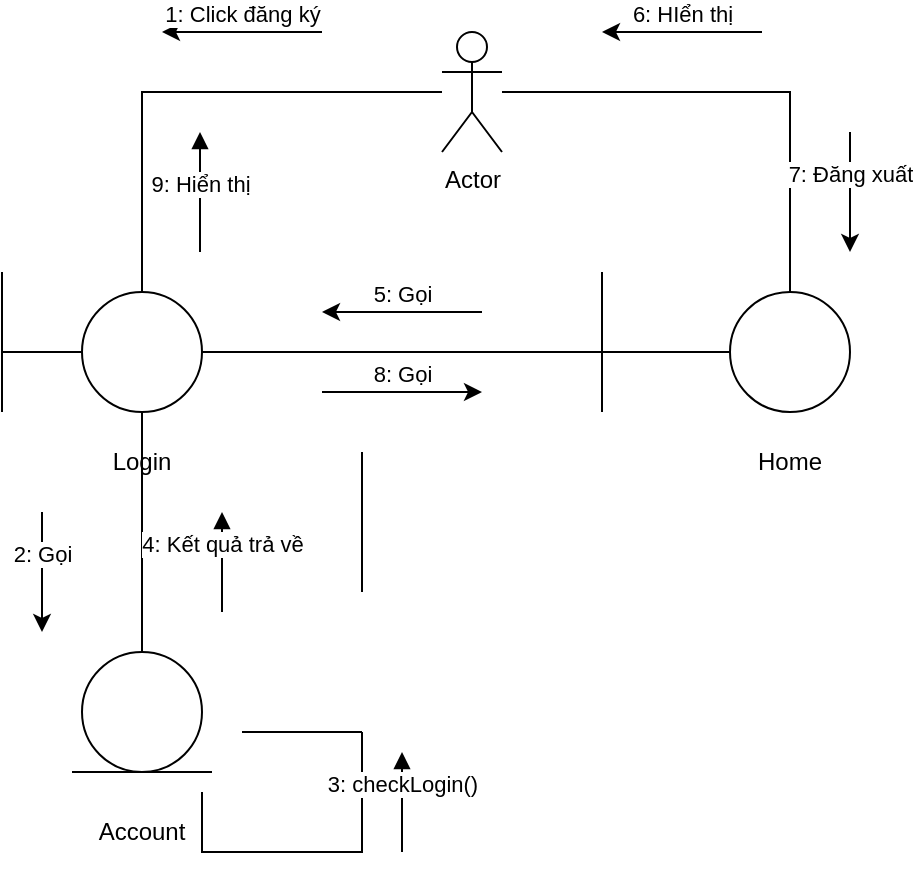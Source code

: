 <mxfile version="21.2.9" type="device" pages="7">
  <diagram name="Trang-1" id="R7je0VGwUSusgBU3cKPN">
    <mxGraphModel dx="1434" dy="717" grid="1" gridSize="10" guides="1" tooltips="1" connect="1" arrows="1" fold="1" page="1" pageScale="1" pageWidth="827" pageHeight="1169" math="0" shadow="0">
      <root>
        <mxCell id="0" />
        <mxCell id="1" parent="0" />
        <mxCell id="2WgAkeGOtuSShR7oHdpd-6" style="edgeStyle=orthogonalEdgeStyle;rounded=0;orthogonalLoop=1;jettySize=auto;html=1;entryX=0.5;entryY=0;entryDx=0;entryDy=0;endArrow=none;endFill=0;" edge="1" parent="1" source="2WgAkeGOtuSShR7oHdpd-1" target="2WgAkeGOtuSShR7oHdpd-2">
          <mxGeometry relative="1" as="geometry" />
        </mxCell>
        <mxCell id="2WgAkeGOtuSShR7oHdpd-7" style="edgeStyle=orthogonalEdgeStyle;rounded=0;orthogonalLoop=1;jettySize=auto;html=1;entryX=0.5;entryY=0;entryDx=0;entryDy=0;endArrow=none;endFill=0;" edge="1" parent="1" source="2WgAkeGOtuSShR7oHdpd-1" target="2WgAkeGOtuSShR7oHdpd-3">
          <mxGeometry relative="1" as="geometry" />
        </mxCell>
        <mxCell id="2WgAkeGOtuSShR7oHdpd-1" value="Actor" style="shape=umlActor;verticalLabelPosition=bottom;verticalAlign=top;html=1;outlineConnect=0;" vertex="1" parent="1">
          <mxGeometry x="240" y="200" width="30" height="60" as="geometry" />
        </mxCell>
        <mxCell id="2WgAkeGOtuSShR7oHdpd-9" style="edgeStyle=orthogonalEdgeStyle;rounded=0;orthogonalLoop=1;jettySize=auto;html=1;exitX=0;exitY=0.5;exitDx=0;exitDy=0;endArrow=none;endFill=0;" edge="1" parent="1" source="2WgAkeGOtuSShR7oHdpd-2">
          <mxGeometry relative="1" as="geometry">
            <mxPoint x="20" y="360" as="targetPoint" />
          </mxGeometry>
        </mxCell>
        <mxCell id="2WgAkeGOtuSShR7oHdpd-17" style="edgeStyle=orthogonalEdgeStyle;rounded=0;orthogonalLoop=1;jettySize=auto;html=1;exitX=0.5;exitY=1;exitDx=0;exitDy=0;endArrow=none;endFill=0;" edge="1" parent="1" source="2WgAkeGOtuSShR7oHdpd-2" target="2WgAkeGOtuSShR7oHdpd-4">
          <mxGeometry relative="1" as="geometry" />
        </mxCell>
        <mxCell id="2WgAkeGOtuSShR7oHdpd-2" value="" style="ellipse;whiteSpace=wrap;html=1;aspect=fixed;" vertex="1" parent="1">
          <mxGeometry x="60" y="330" width="60" height="60" as="geometry" />
        </mxCell>
        <mxCell id="2WgAkeGOtuSShR7oHdpd-10" style="edgeStyle=orthogonalEdgeStyle;rounded=0;orthogonalLoop=1;jettySize=auto;html=1;exitX=0;exitY=0.5;exitDx=0;exitDy=0;entryX=1;entryY=0.5;entryDx=0;entryDy=0;endArrow=none;endFill=0;" edge="1" parent="1" source="2WgAkeGOtuSShR7oHdpd-3" target="2WgAkeGOtuSShR7oHdpd-2">
          <mxGeometry relative="1" as="geometry" />
        </mxCell>
        <mxCell id="2WgAkeGOtuSShR7oHdpd-3" value="" style="ellipse;whiteSpace=wrap;html=1;aspect=fixed;" vertex="1" parent="1">
          <mxGeometry x="384" y="330" width="60" height="60" as="geometry" />
        </mxCell>
        <mxCell id="2WgAkeGOtuSShR7oHdpd-4" value="" style="ellipse;whiteSpace=wrap;html=1;aspect=fixed;" vertex="1" parent="1">
          <mxGeometry x="60" y="510" width="60" height="60" as="geometry" />
        </mxCell>
        <mxCell id="2WgAkeGOtuSShR7oHdpd-8" value="" style="endArrow=none;html=1;rounded=0;" edge="1" parent="1">
          <mxGeometry width="50" height="50" relative="1" as="geometry">
            <mxPoint x="55" y="570" as="sourcePoint" />
            <mxPoint x="125" y="570" as="targetPoint" />
          </mxGeometry>
        </mxCell>
        <mxCell id="2WgAkeGOtuSShR7oHdpd-13" value="1: Click đăng ký" style="html=1;verticalAlign=bottom;endArrow=none;edgeStyle=elbowEdgeStyle;elbow=vertical;curved=0;rounded=0;startArrow=classic;startFill=1;endFill=0;" edge="1" parent="1">
          <mxGeometry width="80" relative="1" as="geometry">
            <mxPoint x="100" y="200" as="sourcePoint" />
            <mxPoint x="180" y="200" as="targetPoint" />
          </mxGeometry>
        </mxCell>
        <mxCell id="2WgAkeGOtuSShR7oHdpd-14" value="" style="endArrow=none;html=1;rounded=0;" edge="1" parent="1">
          <mxGeometry width="50" height="50" relative="1" as="geometry">
            <mxPoint x="200" y="480" as="sourcePoint" />
            <mxPoint x="200" y="410" as="targetPoint" />
          </mxGeometry>
        </mxCell>
        <mxCell id="2WgAkeGOtuSShR7oHdpd-15" value="" style="endArrow=none;html=1;rounded=0;" edge="1" parent="1">
          <mxGeometry width="50" height="50" relative="1" as="geometry">
            <mxPoint x="20" y="390" as="sourcePoint" />
            <mxPoint x="20" y="320" as="targetPoint" />
          </mxGeometry>
        </mxCell>
        <mxCell id="2WgAkeGOtuSShR7oHdpd-16" value="" style="endArrow=none;html=1;rounded=0;" edge="1" parent="1">
          <mxGeometry width="50" height="50" relative="1" as="geometry">
            <mxPoint x="320" y="390" as="sourcePoint" />
            <mxPoint x="320" y="320" as="targetPoint" />
          </mxGeometry>
        </mxCell>
        <mxCell id="2WgAkeGOtuSShR7oHdpd-18" value="9: Hiển thị" style="html=1;verticalAlign=bottom;endArrow=block;edgeStyle=elbowEdgeStyle;elbow=vertical;curved=0;rounded=0;" edge="1" parent="1">
          <mxGeometry width="80" relative="1" as="geometry">
            <mxPoint x="119" y="300" as="sourcePoint" />
            <mxPoint x="119" y="250" as="targetPoint" />
            <Array as="points">
              <mxPoint x="230" y="310" />
            </Array>
          </mxGeometry>
        </mxCell>
        <mxCell id="2WgAkeGOtuSShR7oHdpd-20" value="6: HIển thị" style="html=1;verticalAlign=bottom;endArrow=none;edgeStyle=elbowEdgeStyle;elbow=vertical;curved=0;rounded=0;startArrow=classic;startFill=1;endFill=0;" edge="1" parent="1">
          <mxGeometry width="80" relative="1" as="geometry">
            <mxPoint x="320" y="200" as="sourcePoint" />
            <mxPoint x="400" y="200" as="targetPoint" />
          </mxGeometry>
        </mxCell>
        <mxCell id="2WgAkeGOtuSShR7oHdpd-21" value="7: Đăng xuất" style="html=1;verticalAlign=bottom;endArrow=none;edgeStyle=elbowEdgeStyle;elbow=vertical;curved=0;rounded=0;startArrow=classic;startFill=1;endFill=0;" edge="1" parent="1">
          <mxGeometry width="80" relative="1" as="geometry">
            <mxPoint x="444" y="310" as="sourcePoint" />
            <mxPoint x="444" y="250" as="targetPoint" />
          </mxGeometry>
        </mxCell>
        <mxCell id="2WgAkeGOtuSShR7oHdpd-22" value="5: Gọi" style="html=1;verticalAlign=bottom;endArrow=none;edgeStyle=elbowEdgeStyle;elbow=vertical;curved=0;rounded=0;startArrow=classic;startFill=1;endFill=0;" edge="1" parent="1">
          <mxGeometry width="80" relative="1" as="geometry">
            <mxPoint x="180" y="340" as="sourcePoint" />
            <mxPoint x="260" y="340" as="targetPoint" />
          </mxGeometry>
        </mxCell>
        <mxCell id="2WgAkeGOtuSShR7oHdpd-23" value="8: Gọi" style="html=1;verticalAlign=bottom;endArrow=classic;edgeStyle=elbowEdgeStyle;elbow=vertical;curved=0;rounded=0;startArrow=none;startFill=0;endFill=1;" edge="1" parent="1">
          <mxGeometry width="80" relative="1" as="geometry">
            <mxPoint x="180" y="380" as="sourcePoint" />
            <mxPoint x="260" y="380" as="targetPoint" />
          </mxGeometry>
        </mxCell>
        <mxCell id="2WgAkeGOtuSShR7oHdpd-24" value="Login" style="text;html=1;strokeColor=none;fillColor=none;align=center;verticalAlign=middle;whiteSpace=wrap;rounded=0;" vertex="1" parent="1">
          <mxGeometry x="60" y="400" width="60" height="30" as="geometry" />
        </mxCell>
        <mxCell id="2WgAkeGOtuSShR7oHdpd-25" value="Home" style="text;html=1;strokeColor=none;fillColor=none;align=center;verticalAlign=middle;whiteSpace=wrap;rounded=0;" vertex="1" parent="1">
          <mxGeometry x="384" y="400" width="60" height="30" as="geometry" />
        </mxCell>
        <mxCell id="2WgAkeGOtuSShR7oHdpd-26" value="Account" style="text;html=1;strokeColor=none;fillColor=none;align=center;verticalAlign=middle;whiteSpace=wrap;rounded=0;" vertex="1" parent="1">
          <mxGeometry x="60" y="585" width="60" height="30" as="geometry" />
        </mxCell>
        <mxCell id="2WgAkeGOtuSShR7oHdpd-29" value="" style="endArrow=none;html=1;rounded=0;" edge="1" parent="1">
          <mxGeometry width="50" height="50" relative="1" as="geometry">
            <mxPoint x="140" y="550" as="sourcePoint" />
            <mxPoint x="200" y="550" as="targetPoint" />
          </mxGeometry>
        </mxCell>
        <mxCell id="2WgAkeGOtuSShR7oHdpd-30" value="" style="endArrow=none;html=1;rounded=0;" edge="1" parent="1">
          <mxGeometry width="50" height="50" relative="1" as="geometry">
            <mxPoint x="120" y="580" as="sourcePoint" />
            <mxPoint x="200" y="550" as="targetPoint" />
            <Array as="points">
              <mxPoint x="120" y="610" />
              <mxPoint x="200" y="610" />
            </Array>
          </mxGeometry>
        </mxCell>
        <mxCell id="2WgAkeGOtuSShR7oHdpd-31" value="3: checkLogin()" style="html=1;verticalAlign=bottom;endArrow=block;edgeStyle=elbowEdgeStyle;elbow=vertical;curved=0;rounded=0;" edge="1" parent="1">
          <mxGeometry width="80" relative="1" as="geometry">
            <mxPoint x="220" y="610" as="sourcePoint" />
            <mxPoint x="220" y="560" as="targetPoint" />
          </mxGeometry>
        </mxCell>
        <mxCell id="2WgAkeGOtuSShR7oHdpd-32" value="2: Gọi" style="html=1;verticalAlign=bottom;endArrow=none;edgeStyle=elbowEdgeStyle;elbow=vertical;curved=0;rounded=0;startArrow=classic;startFill=1;endFill=0;" edge="1" parent="1">
          <mxGeometry width="80" relative="1" as="geometry">
            <mxPoint x="40" y="500" as="sourcePoint" />
            <mxPoint x="40" y="440" as="targetPoint" />
          </mxGeometry>
        </mxCell>
        <mxCell id="2WgAkeGOtuSShR7oHdpd-33" value="4: Kết quả trả về" style="html=1;verticalAlign=bottom;endArrow=block;edgeStyle=elbowEdgeStyle;elbow=vertical;curved=0;rounded=0;" edge="1" parent="1">
          <mxGeometry width="80" relative="1" as="geometry">
            <mxPoint x="130" y="490" as="sourcePoint" />
            <mxPoint x="130" y="440" as="targetPoint" />
          </mxGeometry>
        </mxCell>
      </root>
    </mxGraphModel>
  </diagram>
  <diagram id="_qxR01o0ijawRyV1L-j3" name="Trang-2">
    <mxGraphModel dx="1434" dy="717" grid="1" gridSize="10" guides="1" tooltips="1" connect="1" arrows="1" fold="1" page="1" pageScale="1" pageWidth="827" pageHeight="1169" math="0" shadow="0">
      <root>
        <mxCell id="0" />
        <mxCell id="1" parent="0" />
        <mxCell id="QDSOPI7HdAdqkp_sS-Y2-1" style="edgeStyle=orthogonalEdgeStyle;rounded=0;orthogonalLoop=1;jettySize=auto;html=1;entryX=0.5;entryY=0;entryDx=0;entryDy=0;endArrow=none;endFill=0;" edge="1" parent="1" source="QDSOPI7HdAdqkp_sS-Y2-3">
          <mxGeometry relative="1" as="geometry">
            <mxPoint x="90" y="330" as="targetPoint" />
          </mxGeometry>
        </mxCell>
        <mxCell id="QDSOPI7HdAdqkp_sS-Y2-2" style="edgeStyle=orthogonalEdgeStyle;rounded=0;orthogonalLoop=1;jettySize=auto;html=1;entryX=0.5;entryY=0;entryDx=0;entryDy=0;endArrow=none;endFill=0;" edge="1" parent="1" source="QDSOPI7HdAdqkp_sS-Y2-3">
          <mxGeometry relative="1" as="geometry">
            <mxPoint x="570" y="330" as="targetPoint" />
          </mxGeometry>
        </mxCell>
        <mxCell id="QDSOPI7HdAdqkp_sS-Y2-3" value="User" style="shape=umlActor;verticalLabelPosition=bottom;verticalAlign=top;html=1;outlineConnect=0;" vertex="1" parent="1">
          <mxGeometry x="295" y="200" width="30" height="60" as="geometry" />
        </mxCell>
        <mxCell id="QDSOPI7HdAdqkp_sS-Y2-9" value="" style="ellipse;whiteSpace=wrap;html=1;aspect=fixed;" vertex="1" parent="1">
          <mxGeometry x="280" y="510" width="60" height="60" as="geometry" />
        </mxCell>
        <mxCell id="QDSOPI7HdAdqkp_sS-Y2-11" value="1: Click đăng ký" style="html=1;verticalAlign=bottom;endArrow=none;edgeStyle=elbowEdgeStyle;elbow=vertical;curved=0;rounded=0;startArrow=classic;startFill=1;endFill=0;" edge="1" parent="1">
          <mxGeometry width="80" relative="1" as="geometry">
            <mxPoint x="100" y="200" as="sourcePoint" />
            <mxPoint x="180" y="200" as="targetPoint" />
          </mxGeometry>
        </mxCell>
        <mxCell id="QDSOPI7HdAdqkp_sS-Y2-22" value="Account" style="text;html=1;strokeColor=none;fillColor=none;align=center;verticalAlign=middle;whiteSpace=wrap;rounded=0;" vertex="1" parent="1">
          <mxGeometry x="280" y="585" width="60" height="30" as="geometry" />
        </mxCell>
        <mxCell id="QDSOPI7HdAdqkp_sS-Y2-29" value="" style="endArrow=none;html=1;rounded=0;" edge="1" parent="1">
          <mxGeometry width="50" height="50" relative="1" as="geometry">
            <mxPoint x="270" y="570" as="sourcePoint" />
            <mxPoint x="350" y="570" as="targetPoint" />
          </mxGeometry>
        </mxCell>
        <mxCell id="QDSOPI7HdAdqkp_sS-Y2-30" style="edgeStyle=orthogonalEdgeStyle;rounded=0;orthogonalLoop=1;jettySize=auto;html=1;exitX=0;exitY=0.5;exitDx=0;exitDy=0;endArrow=none;endFill=0;" edge="1" source="QDSOPI7HdAdqkp_sS-Y2-31" parent="1">
          <mxGeometry relative="1" as="geometry">
            <mxPoint x="530" y="370" as="targetPoint" />
          </mxGeometry>
        </mxCell>
        <mxCell id="QDSOPI7HdAdqkp_sS-Y2-31" value="" style="ellipse;whiteSpace=wrap;html=1;aspect=fixed;" vertex="1" parent="1">
          <mxGeometry x="570" y="340" width="60" height="60" as="geometry" />
        </mxCell>
        <mxCell id="QDSOPI7HdAdqkp_sS-Y2-32" value="" style="endArrow=none;html=1;rounded=0;" edge="1" parent="1">
          <mxGeometry width="50" height="50" relative="1" as="geometry">
            <mxPoint x="530" y="400" as="sourcePoint" />
            <mxPoint x="530" y="330" as="targetPoint" />
          </mxGeometry>
        </mxCell>
        <mxCell id="QDSOPI7HdAdqkp_sS-Y2-33" style="edgeStyle=orthogonalEdgeStyle;rounded=0;orthogonalLoop=1;jettySize=auto;html=1;exitX=0;exitY=0.5;exitDx=0;exitDy=0;endArrow=none;endFill=0;" edge="1" source="QDSOPI7HdAdqkp_sS-Y2-34" parent="1">
          <mxGeometry relative="1" as="geometry">
            <mxPoint x="50" y="360" as="targetPoint" />
          </mxGeometry>
        </mxCell>
        <mxCell id="QDSOPI7HdAdqkp_sS-Y2-34" value="" style="ellipse;whiteSpace=wrap;html=1;aspect=fixed;" vertex="1" parent="1">
          <mxGeometry x="90" y="330" width="60" height="60" as="geometry" />
        </mxCell>
        <mxCell id="QDSOPI7HdAdqkp_sS-Y2-35" value="" style="endArrow=none;html=1;rounded=0;" edge="1" parent="1">
          <mxGeometry width="50" height="50" relative="1" as="geometry">
            <mxPoint x="50" y="390" as="sourcePoint" />
            <mxPoint x="50" y="320" as="targetPoint" />
          </mxGeometry>
        </mxCell>
        <mxCell id="QDSOPI7HdAdqkp_sS-Y2-36" style="edgeStyle=orthogonalEdgeStyle;rounded=0;orthogonalLoop=1;jettySize=auto;html=1;exitX=0;exitY=0.5;exitDx=0;exitDy=0;endArrow=none;endFill=0;" edge="1" source="QDSOPI7HdAdqkp_sS-Y2-37" parent="1">
          <mxGeometry relative="1" as="geometry">
            <mxPoint x="280" y="365" as="targetPoint" />
          </mxGeometry>
        </mxCell>
        <mxCell id="QDSOPI7HdAdqkp_sS-Y2-37" value="" style="ellipse;whiteSpace=wrap;html=1;aspect=fixed;" vertex="1" parent="1">
          <mxGeometry x="320" y="335" width="60" height="60" as="geometry" />
        </mxCell>
        <mxCell id="QDSOPI7HdAdqkp_sS-Y2-38" value="" style="endArrow=none;html=1;rounded=0;" edge="1" parent="1">
          <mxGeometry width="50" height="50" relative="1" as="geometry">
            <mxPoint x="280" y="395" as="sourcePoint" />
            <mxPoint x="280" y="325" as="targetPoint" />
          </mxGeometry>
        </mxCell>
        <mxCell id="QDSOPI7HdAdqkp_sS-Y2-39" value="Login" style="text;html=1;strokeColor=none;fillColor=none;align=center;verticalAlign=middle;whiteSpace=wrap;rounded=0;" vertex="1" parent="1">
          <mxGeometry x="60" y="400" width="60" height="30" as="geometry" />
        </mxCell>
        <mxCell id="QDSOPI7HdAdqkp_sS-Y2-40" value="Register" style="text;html=1;strokeColor=none;fillColor=none;align=center;verticalAlign=middle;whiteSpace=wrap;rounded=0;" vertex="1" parent="1">
          <mxGeometry x="280" y="400" width="60" height="30" as="geometry" />
        </mxCell>
        <mxCell id="QDSOPI7HdAdqkp_sS-Y2-41" value="RegisterSuccess" style="text;html=1;strokeColor=none;fillColor=none;align=center;verticalAlign=middle;whiteSpace=wrap;rounded=0;" vertex="1" parent="1">
          <mxGeometry x="530" y="400" width="60" height="30" as="geometry" />
        </mxCell>
        <mxCell id="QDSOPI7HdAdqkp_sS-Y2-42" value="" style="endArrow=none;html=1;rounded=0;" edge="1" parent="1">
          <mxGeometry width="50" height="50" relative="1" as="geometry">
            <mxPoint x="150" y="364.5" as="sourcePoint" />
            <mxPoint x="280" y="365" as="targetPoint" />
          </mxGeometry>
        </mxCell>
        <mxCell id="QDSOPI7HdAdqkp_sS-Y2-44" value="" style="endArrow=none;html=1;rounded=0;" edge="1" parent="1">
          <mxGeometry width="50" height="50" relative="1" as="geometry">
            <mxPoint x="380" y="370" as="sourcePoint" />
            <mxPoint x="530" y="370" as="targetPoint" />
          </mxGeometry>
        </mxCell>
        <mxCell id="QDSOPI7HdAdqkp_sS-Y2-45" value="" style="endArrow=none;html=1;rounded=0;" edge="1" parent="1">
          <mxGeometry width="50" height="50" relative="1" as="geometry">
            <mxPoint x="310" y="350" as="sourcePoint" />
            <mxPoint x="310" y="280" as="targetPoint" />
          </mxGeometry>
        </mxCell>
        <mxCell id="QDSOPI7HdAdqkp_sS-Y2-46" value="" style="endArrow=none;html=1;rounded=0;entryX=0.5;entryY=1;entryDx=0;entryDy=0;" edge="1" parent="1" target="QDSOPI7HdAdqkp_sS-Y2-40">
          <mxGeometry width="50" height="50" relative="1" as="geometry">
            <mxPoint x="310" y="510" as="sourcePoint" />
            <mxPoint x="310" y="440" as="targetPoint" />
          </mxGeometry>
        </mxCell>
        <mxCell id="QDSOPI7HdAdqkp_sS-Y2-47" value="" style="endArrow=none;html=1;rounded=0;" edge="1" parent="1">
          <mxGeometry width="50" height="50" relative="1" as="geometry">
            <mxPoint x="370" y="555" as="sourcePoint" />
            <mxPoint x="430" y="555" as="targetPoint" />
          </mxGeometry>
        </mxCell>
        <mxCell id="QDSOPI7HdAdqkp_sS-Y2-48" value="" style="endArrow=none;html=1;rounded=0;" edge="1" parent="1">
          <mxGeometry width="50" height="50" relative="1" as="geometry">
            <mxPoint x="350" y="585" as="sourcePoint" />
            <mxPoint x="430" y="555" as="targetPoint" />
            <Array as="points">
              <mxPoint x="350" y="615" />
              <mxPoint x="430" y="615" />
            </Array>
          </mxGeometry>
        </mxCell>
        <mxCell id="QDSOPI7HdAdqkp_sS-Y2-49" value="6: register" style="html=1;verticalAlign=bottom;endArrow=block;edgeStyle=elbowEdgeStyle;elbow=vertical;curved=0;rounded=0;" edge="1" parent="1">
          <mxGeometry width="80" relative="1" as="geometry">
            <mxPoint x="450" y="610" as="sourcePoint" />
            <mxPoint x="450" y="560" as="targetPoint" />
          </mxGeometry>
        </mxCell>
        <mxCell id="QDSOPI7HdAdqkp_sS-Y2-50" value="2: Gọi" style="html=1;verticalAlign=bottom;endArrow=classic;edgeStyle=elbowEdgeStyle;elbow=vertical;curved=0;rounded=0;startArrow=none;startFill=0;endFill=1;" edge="1" parent="1">
          <mxGeometry width="80" relative="1" as="geometry">
            <mxPoint x="170" y="340" as="sourcePoint" />
            <mxPoint x="250" y="340" as="targetPoint" />
          </mxGeometry>
        </mxCell>
        <mxCell id="QDSOPI7HdAdqkp_sS-Y2-51" value="3: Hiển thị" style="html=1;verticalAlign=bottom;endArrow=block;edgeStyle=elbowEdgeStyle;elbow=vertical;curved=0;rounded=0;" edge="1" parent="1">
          <mxGeometry width="80" relative="1" as="geometry">
            <mxPoint x="290" y="340" as="sourcePoint" />
            <mxPoint x="290" y="290" as="targetPoint" />
          </mxGeometry>
        </mxCell>
        <mxCell id="QDSOPI7HdAdqkp_sS-Y2-52" value="4: Đăng ký" style="html=1;verticalAlign=bottom;endArrow=none;edgeStyle=elbowEdgeStyle;elbow=vertical;curved=0;rounded=0;startArrow=classic;startFill=1;endFill=0;" edge="1" parent="1">
          <mxGeometry width="80" relative="1" as="geometry">
            <mxPoint x="340" y="330" as="sourcePoint" />
            <mxPoint x="340" y="270" as="targetPoint" />
          </mxGeometry>
        </mxCell>
        <mxCell id="QDSOPI7HdAdqkp_sS-Y2-53" value="8: Gọi" style="html=1;verticalAlign=bottom;endArrow=classic;edgeStyle=elbowEdgeStyle;elbow=vertical;curved=0;rounded=0;startArrow=none;startFill=0;endFill=1;" edge="1" parent="1">
          <mxGeometry width="80" relative="1" as="geometry">
            <mxPoint x="410" y="390" as="sourcePoint" />
            <mxPoint x="490" y="390" as="targetPoint" />
          </mxGeometry>
        </mxCell>
        <mxCell id="QDSOPI7HdAdqkp_sS-Y2-54" value="7: Trả về kết quả" style="html=1;verticalAlign=bottom;endArrow=block;edgeStyle=elbowEdgeStyle;elbow=vertical;curved=0;rounded=0;" edge="1" parent="1">
          <mxGeometry width="80" relative="1" as="geometry">
            <mxPoint x="260" y="500" as="sourcePoint" />
            <mxPoint x="260" y="450" as="targetPoint" />
          </mxGeometry>
        </mxCell>
        <mxCell id="QDSOPI7HdAdqkp_sS-Y2-55" value="5: Gọi" style="html=1;verticalAlign=bottom;endArrow=none;edgeStyle=elbowEdgeStyle;elbow=vertical;curved=0;rounded=0;startArrow=classic;startFill=1;endFill=0;" edge="1" parent="1">
          <mxGeometry width="80" relative="1" as="geometry">
            <mxPoint x="340" y="500" as="sourcePoint" />
            <mxPoint x="340" y="440" as="targetPoint" />
          </mxGeometry>
        </mxCell>
        <mxCell id="QDSOPI7HdAdqkp_sS-Y2-56" value="9: Hiển thị" style="html=1;verticalAlign=bottom;endArrow=block;edgeStyle=elbowEdgeStyle;elbow=vertical;curved=0;rounded=0;" edge="1" parent="1">
          <mxGeometry width="80" relative="1" as="geometry">
            <mxPoint x="600" y="310" as="sourcePoint" />
            <mxPoint x="600" y="260" as="targetPoint" />
          </mxGeometry>
        </mxCell>
      </root>
    </mxGraphModel>
  </diagram>
  <diagram id="tmaWZpMjxfUOqnTPp5pZ" name="Trang-3">
    <mxGraphModel dx="1674" dy="717" grid="1" gridSize="10" guides="1" tooltips="1" connect="1" arrows="1" fold="1" page="1" pageScale="1" pageWidth="827" pageHeight="1169" math="0" shadow="0">
      <root>
        <mxCell id="0" />
        <mxCell id="1" parent="0" />
        <mxCell id="K-uma8MOJ2DQeWNz4a_a-1" value="Admin" style="shape=umlActor;verticalLabelPosition=bottom;verticalAlign=top;html=1;outlineConnect=0;" vertex="1" parent="1">
          <mxGeometry x="340" y="180" width="30" height="60" as="geometry" />
        </mxCell>
        <mxCell id="K-uma8MOJ2DQeWNz4a_a-4" style="edgeStyle=orthogonalEdgeStyle;rounded=0;orthogonalLoop=1;jettySize=auto;html=1;endArrow=none;endFill=0;" edge="1" parent="1">
          <mxGeometry relative="1" as="geometry">
            <mxPoint x="390" y="231" as="sourcePoint" />
            <mxPoint x="730" y="390" as="targetPoint" />
          </mxGeometry>
        </mxCell>
        <mxCell id="K-uma8MOJ2DQeWNz4a_a-8" style="edgeStyle=orthogonalEdgeStyle;rounded=0;orthogonalLoop=1;jettySize=auto;html=1;endArrow=none;endFill=0;" edge="1" parent="1">
          <mxGeometry relative="1" as="geometry">
            <mxPoint x="310" y="230" as="sourcePoint" />
            <mxPoint x="50" y="390" as="targetPoint" />
          </mxGeometry>
        </mxCell>
        <mxCell id="K-uma8MOJ2DQeWNz4a_a-9" style="edgeStyle=orthogonalEdgeStyle;rounded=0;orthogonalLoop=1;jettySize=auto;html=1;exitX=0;exitY=0.5;exitDx=0;exitDy=0;endArrow=none;endFill=0;" edge="1" source="K-uma8MOJ2DQeWNz4a_a-10" parent="1">
          <mxGeometry relative="1" as="geometry">
            <mxPoint x="20" y="410" as="targetPoint" />
          </mxGeometry>
        </mxCell>
        <mxCell id="K-uma8MOJ2DQeWNz4a_a-10" value="" style="ellipse;whiteSpace=wrap;html=1;aspect=fixed;" vertex="1" parent="1">
          <mxGeometry x="60" y="380" width="60" height="60" as="geometry" />
        </mxCell>
        <mxCell id="K-uma8MOJ2DQeWNz4a_a-11" value="" style="endArrow=none;html=1;rounded=0;" edge="1" parent="1">
          <mxGeometry width="50" height="50" relative="1" as="geometry">
            <mxPoint x="20" y="440" as="sourcePoint" />
            <mxPoint x="20" y="370" as="targetPoint" />
          </mxGeometry>
        </mxCell>
        <mxCell id="K-uma8MOJ2DQeWNz4a_a-15" style="edgeStyle=orthogonalEdgeStyle;rounded=0;orthogonalLoop=1;jettySize=auto;html=1;exitX=0;exitY=0.5;exitDx=0;exitDy=0;endArrow=none;endFill=0;" edge="1" source="K-uma8MOJ2DQeWNz4a_a-16" parent="1">
          <mxGeometry relative="1" as="geometry">
            <mxPoint x="240" y="410" as="targetPoint" />
          </mxGeometry>
        </mxCell>
        <mxCell id="K-uma8MOJ2DQeWNz4a_a-16" value="" style="ellipse;whiteSpace=wrap;html=1;aspect=fixed;" vertex="1" parent="1">
          <mxGeometry x="280" y="380" width="60" height="60" as="geometry" />
        </mxCell>
        <mxCell id="K-uma8MOJ2DQeWNz4a_a-17" value="" style="endArrow=none;html=1;rounded=0;" edge="1" parent="1">
          <mxGeometry width="50" height="50" relative="1" as="geometry">
            <mxPoint x="240" y="440" as="sourcePoint" />
            <mxPoint x="240" y="370" as="targetPoint" />
          </mxGeometry>
        </mxCell>
        <mxCell id="K-uma8MOJ2DQeWNz4a_a-18" style="edgeStyle=orthogonalEdgeStyle;rounded=0;orthogonalLoop=1;jettySize=auto;html=1;exitX=0;exitY=0.5;exitDx=0;exitDy=0;endArrow=none;endFill=0;" edge="1" source="K-uma8MOJ2DQeWNz4a_a-19" parent="1">
          <mxGeometry relative="1" as="geometry">
            <mxPoint x="470" y="410" as="targetPoint" />
          </mxGeometry>
        </mxCell>
        <mxCell id="K-uma8MOJ2DQeWNz4a_a-19" value="" style="ellipse;whiteSpace=wrap;html=1;aspect=fixed;" vertex="1" parent="1">
          <mxGeometry x="510" y="380" width="60" height="60" as="geometry" />
        </mxCell>
        <mxCell id="K-uma8MOJ2DQeWNz4a_a-20" value="" style="endArrow=none;html=1;rounded=0;" edge="1" parent="1">
          <mxGeometry width="50" height="50" relative="1" as="geometry">
            <mxPoint x="470" y="440" as="sourcePoint" />
            <mxPoint x="470" y="370" as="targetPoint" />
          </mxGeometry>
        </mxCell>
        <mxCell id="K-uma8MOJ2DQeWNz4a_a-21" style="edgeStyle=orthogonalEdgeStyle;rounded=0;orthogonalLoop=1;jettySize=auto;html=1;exitX=0;exitY=0.5;exitDx=0;exitDy=0;endArrow=none;endFill=0;" edge="1" source="K-uma8MOJ2DQeWNz4a_a-22" parent="1">
          <mxGeometry relative="1" as="geometry">
            <mxPoint x="700" y="410" as="targetPoint" />
          </mxGeometry>
        </mxCell>
        <mxCell id="K-uma8MOJ2DQeWNz4a_a-22" value="" style="ellipse;whiteSpace=wrap;html=1;aspect=fixed;" vertex="1" parent="1">
          <mxGeometry x="740" y="380" width="60" height="60" as="geometry" />
        </mxCell>
        <mxCell id="K-uma8MOJ2DQeWNz4a_a-23" value="" style="endArrow=none;html=1;rounded=0;" edge="1" parent="1">
          <mxGeometry width="50" height="50" relative="1" as="geometry">
            <mxPoint x="700" y="440" as="sourcePoint" />
            <mxPoint x="700" y="370" as="targetPoint" />
          </mxGeometry>
        </mxCell>
        <mxCell id="K-uma8MOJ2DQeWNz4a_a-24" value="1: Đăng nhập" style="html=1;verticalAlign=bottom;endArrow=none;edgeStyle=elbowEdgeStyle;elbow=vertical;curved=0;rounded=0;startArrow=classic;startFill=1;endFill=0;" edge="1" parent="1">
          <mxGeometry width="80" relative="1" as="geometry">
            <mxPoint x="130" y="200" as="sourcePoint" />
            <mxPoint x="210" y="200" as="targetPoint" />
          </mxGeometry>
        </mxCell>
        <mxCell id="K-uma8MOJ2DQeWNz4a_a-25" value="16: Thực hiện thêm/ sửa/ xóa" style="html=1;verticalAlign=bottom;endArrow=classic;edgeStyle=elbowEdgeStyle;elbow=vertical;curved=0;rounded=0;startArrow=none;startFill=0;endFill=1;" edge="1" parent="1">
          <mxGeometry width="80" relative="1" as="geometry">
            <mxPoint x="470" y="200" as="sourcePoint" />
            <mxPoint x="550" y="200" as="targetPoint" />
          </mxGeometry>
        </mxCell>
        <mxCell id="K-uma8MOJ2DQeWNz4a_a-26" value="" style="endArrow=none;html=1;rounded=0;" edge="1" parent="1">
          <mxGeometry width="50" height="50" relative="1" as="geometry">
            <mxPoint x="260" y="380" as="sourcePoint" />
            <mxPoint x="330" y="260" as="targetPoint" />
          </mxGeometry>
        </mxCell>
        <mxCell id="K-uma8MOJ2DQeWNz4a_a-27" value="" style="endArrow=none;html=1;rounded=0;" edge="1" parent="1">
          <mxGeometry width="50" height="50" relative="1" as="geometry">
            <mxPoint x="490" y="370" as="sourcePoint" />
            <mxPoint x="390" y="260" as="targetPoint" />
          </mxGeometry>
        </mxCell>
        <mxCell id="K-uma8MOJ2DQeWNz4a_a-28" value="7: Chọn quản lý phim" style="html=1;verticalAlign=bottom;endArrow=none;elbow=vertical;rounded=0;startArrow=classic;startFill=1;endFill=0;" edge="1" parent="1">
          <mxGeometry width="80" relative="1" as="geometry">
            <mxPoint x="240" y="330" as="sourcePoint" />
            <mxPoint x="270" y="270" as="targetPoint" />
          </mxGeometry>
        </mxCell>
        <mxCell id="K-uma8MOJ2DQeWNz4a_a-29" value="13: Chọn thêm/ sửa/ xóa" style="html=1;verticalAlign=bottom;endArrow=none;elbow=vertical;rounded=0;startArrow=classic;startFill=1;endFill=0;" edge="1" parent="1">
          <mxGeometry width="80" relative="1" as="geometry">
            <mxPoint x="500" y="320" as="sourcePoint" />
            <mxPoint x="450" y="260" as="targetPoint" />
          </mxGeometry>
        </mxCell>
        <mxCell id="K-uma8MOJ2DQeWNz4a_a-30" value="Login" style="text;html=1;strokeColor=none;fillColor=none;align=center;verticalAlign=middle;whiteSpace=wrap;rounded=0;" vertex="1" parent="1">
          <mxGeometry x="60" y="450" width="60" height="30" as="geometry" />
        </mxCell>
        <mxCell id="K-uma8MOJ2DQeWNz4a_a-31" value="AdminHome" style="text;html=1;strokeColor=none;fillColor=none;align=center;verticalAlign=middle;whiteSpace=wrap;rounded=0;" vertex="1" parent="1">
          <mxGeometry x="240" y="460" width="60" height="30" as="geometry" />
        </mxCell>
        <mxCell id="K-uma8MOJ2DQeWNz4a_a-32" value="MovieList" style="text;html=1;strokeColor=none;fillColor=none;align=center;verticalAlign=middle;whiteSpace=wrap;rounded=0;" vertex="1" parent="1">
          <mxGeometry x="480" y="460" width="60" height="30" as="geometry" />
        </mxCell>
        <mxCell id="K-uma8MOJ2DQeWNz4a_a-33" value="MovieDetail" style="text;html=1;strokeColor=none;fillColor=none;align=center;verticalAlign=middle;whiteSpace=wrap;rounded=0;" vertex="1" parent="1">
          <mxGeometry x="700" y="460" width="60" height="30" as="geometry" />
        </mxCell>
        <mxCell id="K-uma8MOJ2DQeWNz4a_a-34" value="" style="endArrow=none;html=1;rounded=0;" edge="1" parent="1">
          <mxGeometry width="50" height="50" relative="1" as="geometry">
            <mxPoint x="120" y="430" as="sourcePoint" />
            <mxPoint x="240" y="430" as="targetPoint" />
          </mxGeometry>
        </mxCell>
        <mxCell id="K-uma8MOJ2DQeWNz4a_a-35" value="" style="endArrow=none;html=1;rounded=0;" edge="1" parent="1">
          <mxGeometry width="50" height="50" relative="1" as="geometry">
            <mxPoint x="340" y="430" as="sourcePoint" />
            <mxPoint x="460" y="430" as="targetPoint" />
          </mxGeometry>
        </mxCell>
        <mxCell id="K-uma8MOJ2DQeWNz4a_a-36" value="" style="endArrow=none;html=1;rounded=0;" edge="1" parent="1">
          <mxGeometry width="50" height="50" relative="1" as="geometry">
            <mxPoint x="570" y="430" as="sourcePoint" />
            <mxPoint x="690" y="430" as="targetPoint" />
          </mxGeometry>
        </mxCell>
        <mxCell id="K-uma8MOJ2DQeWNz4a_a-37" value="5; Gọi" style="html=1;verticalAlign=bottom;endArrow=classic;edgeStyle=elbowEdgeStyle;elbow=vertical;curved=0;rounded=0;startArrow=none;startFill=0;endFill=1;" edge="1" parent="1">
          <mxGeometry width="80" relative="1" as="geometry">
            <mxPoint x="130" y="410" as="sourcePoint" />
            <mxPoint x="210" y="410" as="targetPoint" />
          </mxGeometry>
        </mxCell>
        <mxCell id="K-uma8MOJ2DQeWNz4a_a-38" value="8: Gọi" style="html=1;verticalAlign=bottom;endArrow=classic;edgeStyle=elbowEdgeStyle;elbow=vertical;curved=0;rounded=0;startArrow=none;startFill=0;endFill=1;" edge="1" parent="1">
          <mxGeometry width="80" relative="1" as="geometry">
            <mxPoint x="360" y="410" as="sourcePoint" />
            <mxPoint x="440" y="410" as="targetPoint" />
          </mxGeometry>
        </mxCell>
        <mxCell id="K-uma8MOJ2DQeWNz4a_a-39" value="6: Hiển thị" style="html=1;verticalAlign=bottom;endArrow=block;elbow=vertical;rounded=0;" edge="1" parent="1">
          <mxGeometry width="80" relative="1" as="geometry">
            <mxPoint x="290" y="370" as="sourcePoint" />
            <mxPoint x="320" y="320" as="targetPoint" />
          </mxGeometry>
        </mxCell>
        <mxCell id="K-uma8MOJ2DQeWNz4a_a-40" value="12: Hiển thị&lt;br&gt;21: Hiển thị" style="html=1;verticalAlign=bottom;endArrow=block;elbow=vertical;rounded=0;" edge="1" parent="1">
          <mxGeometry width="80" relative="1" as="geometry">
            <mxPoint x="440" y="360" as="sourcePoint" />
            <mxPoint x="370" y="280" as="targetPoint" />
          </mxGeometry>
        </mxCell>
        <mxCell id="K-uma8MOJ2DQeWNz4a_a-41" value="14: Gọi" style="html=1;verticalAlign=bottom;endArrow=classic;edgeStyle=elbowEdgeStyle;elbow=vertical;curved=0;rounded=0;startArrow=none;startFill=0;endFill=1;" edge="1" parent="1">
          <mxGeometry width="80" relative="1" as="geometry">
            <mxPoint x="600" y="400" as="sourcePoint" />
            <mxPoint x="680" y="400" as="targetPoint" />
          </mxGeometry>
        </mxCell>
        <mxCell id="K-uma8MOJ2DQeWNz4a_a-42" value="20: Gọi" style="html=1;verticalAlign=bottom;endArrow=none;edgeStyle=elbowEdgeStyle;elbow=vertical;curved=0;rounded=0;startArrow=classic;startFill=1;endFill=0;" edge="1" parent="1">
          <mxGeometry width="80" relative="1" as="geometry">
            <mxPoint x="600" y="460" as="sourcePoint" />
            <mxPoint x="680" y="460" as="targetPoint" />
          </mxGeometry>
        </mxCell>
        <mxCell id="K-uma8MOJ2DQeWNz4a_a-43" value="15: Hiển thị" style="html=1;verticalAlign=bottom;endArrow=block;edgeStyle=elbowEdgeStyle;elbow=vertical;curved=0;rounded=0;" edge="1" parent="1">
          <mxGeometry width="80" relative="1" as="geometry">
            <mxPoint x="760" y="350" as="sourcePoint" />
            <mxPoint x="760" y="300" as="targetPoint" />
          </mxGeometry>
        </mxCell>
        <mxCell id="K-uma8MOJ2DQeWNz4a_a-44" value="" style="ellipse;whiteSpace=wrap;html=1;aspect=fixed;" vertex="1" parent="1">
          <mxGeometry x="50" y="600" width="60" height="60" as="geometry" />
        </mxCell>
        <mxCell id="K-uma8MOJ2DQeWNz4a_a-45" value="" style="endArrow=none;html=1;rounded=0;" edge="1" parent="1">
          <mxGeometry width="50" height="50" relative="1" as="geometry">
            <mxPoint x="40" y="660" as="sourcePoint" />
            <mxPoint x="120" y="660" as="targetPoint" />
          </mxGeometry>
        </mxCell>
        <mxCell id="K-uma8MOJ2DQeWNz4a_a-46" value="" style="ellipse;whiteSpace=wrap;html=1;aspect=fixed;" vertex="1" parent="1">
          <mxGeometry x="620" y="599" width="60" height="60" as="geometry" />
        </mxCell>
        <mxCell id="K-uma8MOJ2DQeWNz4a_a-47" value="" style="endArrow=none;html=1;rounded=0;" edge="1" parent="1">
          <mxGeometry width="50" height="50" relative="1" as="geometry">
            <mxPoint x="610" y="659" as="sourcePoint" />
            <mxPoint x="690" y="659" as="targetPoint" />
          </mxGeometry>
        </mxCell>
        <mxCell id="K-uma8MOJ2DQeWNz4a_a-48" value="Account" style="text;html=1;strokeColor=none;fillColor=none;align=center;verticalAlign=middle;whiteSpace=wrap;rounded=0;" vertex="1" parent="1">
          <mxGeometry x="50" y="680" width="60" height="30" as="geometry" />
        </mxCell>
        <mxCell id="K-uma8MOJ2DQeWNz4a_a-49" value="Movie" style="text;html=1;strokeColor=none;fillColor=none;align=center;verticalAlign=middle;whiteSpace=wrap;rounded=0;" vertex="1" parent="1">
          <mxGeometry x="620" y="670" width="60" height="30" as="geometry" />
        </mxCell>
        <mxCell id="K-uma8MOJ2DQeWNz4a_a-50" value="" style="endArrow=none;html=1;rounded=0;" edge="1" parent="1">
          <mxGeometry width="50" height="50" relative="1" as="geometry">
            <mxPoint x="130" y="650" as="sourcePoint" />
            <mxPoint x="190" y="650" as="targetPoint" />
          </mxGeometry>
        </mxCell>
        <mxCell id="K-uma8MOJ2DQeWNz4a_a-51" value="" style="endArrow=none;html=1;rounded=0;" edge="1" parent="1">
          <mxGeometry width="50" height="50" relative="1" as="geometry">
            <mxPoint x="110" y="680" as="sourcePoint" />
            <mxPoint x="190" y="650" as="targetPoint" />
            <Array as="points">
              <mxPoint x="110" y="710" />
              <mxPoint x="190" y="710" />
            </Array>
          </mxGeometry>
        </mxCell>
        <mxCell id="K-uma8MOJ2DQeWNz4a_a-52" value="" style="endArrow=none;html=1;rounded=0;" edge="1" parent="1">
          <mxGeometry width="50" height="50" relative="1" as="geometry">
            <mxPoint x="700" y="650" as="sourcePoint" />
            <mxPoint x="760" y="650" as="targetPoint" />
          </mxGeometry>
        </mxCell>
        <mxCell id="K-uma8MOJ2DQeWNz4a_a-53" value="" style="endArrow=none;html=1;rounded=0;" edge="1" parent="1">
          <mxGeometry width="50" height="50" relative="1" as="geometry">
            <mxPoint x="680" y="680" as="sourcePoint" />
            <mxPoint x="760" y="650" as="targetPoint" />
            <Array as="points">
              <mxPoint x="680" y="710" />
              <mxPoint x="760" y="710" />
            </Array>
          </mxGeometry>
        </mxCell>
        <mxCell id="K-uma8MOJ2DQeWNz4a_a-54" value="3: checkLogin()" style="html=1;verticalAlign=bottom;endArrow=block;edgeStyle=elbowEdgeStyle;elbow=vertical;curved=0;rounded=0;" edge="1" parent="1">
          <mxGeometry width="80" relative="1" as="geometry">
            <mxPoint x="220" y="710" as="sourcePoint" />
            <mxPoint x="220" y="660" as="targetPoint" />
          </mxGeometry>
        </mxCell>
        <mxCell id="K-uma8MOJ2DQeWNz4a_a-55" value="" style="endArrow=none;html=1;rounded=0;" edge="1" parent="1">
          <mxGeometry width="50" height="50" relative="1" as="geometry">
            <mxPoint x="80" y="580" as="sourcePoint" />
            <mxPoint x="80" y="480" as="targetPoint" />
          </mxGeometry>
        </mxCell>
        <mxCell id="K-uma8MOJ2DQeWNz4a_a-56" value="2: Gọi" style="html=1;verticalAlign=bottom;endArrow=none;edgeStyle=elbowEdgeStyle;elbow=vertical;curved=0;rounded=0;startArrow=classic;startFill=1;endFill=0;" edge="1" parent="1">
          <mxGeometry width="80" relative="1" as="geometry">
            <mxPoint x="40" y="570" as="sourcePoint" />
            <mxPoint x="40" y="510" as="targetPoint" />
          </mxGeometry>
        </mxCell>
        <mxCell id="K-uma8MOJ2DQeWNz4a_a-57" value="4: Trả kết quả" style="html=1;verticalAlign=bottom;endArrow=block;edgeStyle=elbowEdgeStyle;elbow=vertical;curved=0;rounded=0;" edge="1" parent="1">
          <mxGeometry width="80" relative="1" as="geometry">
            <mxPoint x="110" y="560" as="sourcePoint" />
            <mxPoint x="110" y="510" as="targetPoint" />
          </mxGeometry>
        </mxCell>
        <mxCell id="K-uma8MOJ2DQeWNz4a_a-58" value="" style="endArrow=none;html=1;rounded=0;" edge="1" parent="1">
          <mxGeometry width="50" height="50" relative="1" as="geometry">
            <mxPoint x="510" y="630" as="sourcePoint" />
            <mxPoint x="510" y="490" as="targetPoint" />
          </mxGeometry>
        </mxCell>
        <mxCell id="K-uma8MOJ2DQeWNz4a_a-59" value="" style="endArrow=none;html=1;rounded=0;" edge="1" parent="1">
          <mxGeometry width="50" height="50" relative="1" as="geometry">
            <mxPoint x="510" y="630" as="sourcePoint" />
            <mxPoint x="600" y="630" as="targetPoint" />
          </mxGeometry>
        </mxCell>
        <mxCell id="K-uma8MOJ2DQeWNz4a_a-60" value="10: getMovieList()&lt;br&gt;18: add/Update/delete" style="html=1;verticalAlign=middle;endArrow=block;edgeStyle=elbowEdgeStyle;elbow=vertical;curved=0;rounded=0;" edge="1" parent="1">
          <mxGeometry width="80" relative="1" as="geometry">
            <mxPoint x="800" y="730" as="sourcePoint" />
            <mxPoint x="800" y="650" as="targetPoint" />
            <mxPoint as="offset" />
          </mxGeometry>
        </mxCell>
        <mxCell id="K-uma8MOJ2DQeWNz4a_a-62" value="" style="endArrow=none;html=1;rounded=0;" edge="1" parent="1">
          <mxGeometry width="50" height="50" relative="1" as="geometry">
            <mxPoint x="770" y="620" as="sourcePoint" />
            <mxPoint x="770" y="460" as="targetPoint" />
          </mxGeometry>
        </mxCell>
        <mxCell id="K-uma8MOJ2DQeWNz4a_a-63" value="" style="endArrow=none;html=1;rounded=0;" edge="1" parent="1">
          <mxGeometry width="50" height="50" relative="1" as="geometry">
            <mxPoint x="710" y="620" as="sourcePoint" />
            <mxPoint x="770" y="620" as="targetPoint" />
          </mxGeometry>
        </mxCell>
        <mxCell id="K-uma8MOJ2DQeWNz4a_a-64" value="17: Gọi" style="html=1;verticalAlign=bottom;endArrow=none;edgeStyle=elbowEdgeStyle;elbow=vertical;curved=0;rounded=0;startArrow=classic;startFill=1;endFill=0;" edge="1" parent="1">
          <mxGeometry width="80" relative="1" as="geometry">
            <mxPoint x="800" y="580" as="sourcePoint" />
            <mxPoint x="800" y="520" as="targetPoint" />
          </mxGeometry>
        </mxCell>
        <mxCell id="K-uma8MOJ2DQeWNz4a_a-65" value="19: Trả về kết quả" style="html=1;verticalAlign=bottom;endArrow=block;edgeStyle=elbowEdgeStyle;elbow=vertical;curved=0;rounded=0;" edge="1" parent="1">
          <mxGeometry width="80" relative="1" as="geometry">
            <mxPoint x="730" y="580" as="sourcePoint" />
            <mxPoint x="730" y="530" as="targetPoint" />
          </mxGeometry>
        </mxCell>
        <mxCell id="K-uma8MOJ2DQeWNz4a_a-66" value="11: Trả vè" style="html=1;verticalAlign=bottom;endArrow=block;edgeStyle=elbowEdgeStyle;elbow=vertical;curved=0;rounded=0;" edge="1" parent="1">
          <mxGeometry width="80" relative="1" as="geometry">
            <mxPoint x="540" y="600" as="sourcePoint" />
            <mxPoint x="540" y="550" as="targetPoint" />
          </mxGeometry>
        </mxCell>
        <mxCell id="K-uma8MOJ2DQeWNz4a_a-67" value="9: Gọi" style="html=1;verticalAlign=bottom;endArrow=none;edgeStyle=elbowEdgeStyle;elbow=vertical;curved=0;rounded=0;startArrow=classic;startFill=1;endFill=0;" edge="1" parent="1">
          <mxGeometry width="80" relative="1" as="geometry">
            <mxPoint x="470" y="590" as="sourcePoint" />
            <mxPoint x="470" y="530" as="targetPoint" />
          </mxGeometry>
        </mxCell>
      </root>
    </mxGraphModel>
  </diagram>
  <diagram id="vVDs1LElGmoc2aZ1RHD5" name="Trang-4">
    <mxGraphModel dx="1674" dy="717" grid="1" gridSize="10" guides="1" tooltips="1" connect="1" arrows="1" fold="1" page="1" pageScale="1" pageWidth="827" pageHeight="1169" math="0" shadow="0">
      <root>
        <mxCell id="0" />
        <mxCell id="1" parent="0" />
        <mxCell id="K1Az4FnCAaV70JaqNF00-1" value="Admin" style="shape=umlActor;verticalLabelPosition=bottom;verticalAlign=top;html=1;outlineConnect=0;" vertex="1" parent="1">
          <mxGeometry x="340" y="180" width="30" height="60" as="geometry" />
        </mxCell>
        <mxCell id="K1Az4FnCAaV70JaqNF00-2" style="edgeStyle=orthogonalEdgeStyle;rounded=0;orthogonalLoop=1;jettySize=auto;html=1;endArrow=none;endFill=0;" edge="1" parent="1">
          <mxGeometry relative="1" as="geometry">
            <mxPoint x="390" y="232" as="sourcePoint" />
            <mxPoint x="960" y="390" as="targetPoint" />
            <Array as="points">
              <mxPoint x="390" y="233" />
              <mxPoint x="960" y="233" />
              <mxPoint x="960" y="390" />
            </Array>
          </mxGeometry>
        </mxCell>
        <mxCell id="K1Az4FnCAaV70JaqNF00-3" style="edgeStyle=orthogonalEdgeStyle;rounded=0;orthogonalLoop=1;jettySize=auto;html=1;endArrow=none;endFill=0;" edge="1" parent="1">
          <mxGeometry relative="1" as="geometry">
            <mxPoint x="310" y="230" as="sourcePoint" />
            <mxPoint x="50" y="390" as="targetPoint" />
          </mxGeometry>
        </mxCell>
        <mxCell id="K1Az4FnCAaV70JaqNF00-4" style="edgeStyle=orthogonalEdgeStyle;rounded=0;orthogonalLoop=1;jettySize=auto;html=1;exitX=0;exitY=0.5;exitDx=0;exitDy=0;endArrow=none;endFill=0;" edge="1" parent="1" source="K1Az4FnCAaV70JaqNF00-5">
          <mxGeometry relative="1" as="geometry">
            <mxPoint x="20" y="410" as="targetPoint" />
          </mxGeometry>
        </mxCell>
        <mxCell id="K1Az4FnCAaV70JaqNF00-5" value="" style="ellipse;whiteSpace=wrap;html=1;aspect=fixed;" vertex="1" parent="1">
          <mxGeometry x="60" y="380" width="60" height="60" as="geometry" />
        </mxCell>
        <mxCell id="K1Az4FnCAaV70JaqNF00-6" value="" style="endArrow=none;html=1;rounded=0;" edge="1" parent="1">
          <mxGeometry width="50" height="50" relative="1" as="geometry">
            <mxPoint x="20" y="440" as="sourcePoint" />
            <mxPoint x="20" y="370" as="targetPoint" />
          </mxGeometry>
        </mxCell>
        <mxCell id="K1Az4FnCAaV70JaqNF00-7" style="edgeStyle=orthogonalEdgeStyle;rounded=0;orthogonalLoop=1;jettySize=auto;html=1;exitX=0;exitY=0.5;exitDx=0;exitDy=0;endArrow=none;endFill=0;" edge="1" parent="1" source="K1Az4FnCAaV70JaqNF00-8">
          <mxGeometry relative="1" as="geometry">
            <mxPoint x="240" y="410" as="targetPoint" />
          </mxGeometry>
        </mxCell>
        <mxCell id="K1Az4FnCAaV70JaqNF00-8" value="" style="ellipse;whiteSpace=wrap;html=1;aspect=fixed;" vertex="1" parent="1">
          <mxGeometry x="280" y="380" width="60" height="60" as="geometry" />
        </mxCell>
        <mxCell id="K1Az4FnCAaV70JaqNF00-9" value="" style="endArrow=none;html=1;rounded=0;" edge="1" parent="1">
          <mxGeometry width="50" height="50" relative="1" as="geometry">
            <mxPoint x="240" y="440" as="sourcePoint" />
            <mxPoint x="240" y="370" as="targetPoint" />
          </mxGeometry>
        </mxCell>
        <mxCell id="K1Az4FnCAaV70JaqNF00-10" style="edgeStyle=orthogonalEdgeStyle;rounded=0;orthogonalLoop=1;jettySize=auto;html=1;exitX=0;exitY=0.5;exitDx=0;exitDy=0;endArrow=none;endFill=0;" edge="1" parent="1" source="K1Az4FnCAaV70JaqNF00-11">
          <mxGeometry relative="1" as="geometry">
            <mxPoint x="470" y="410" as="targetPoint" />
          </mxGeometry>
        </mxCell>
        <mxCell id="K1Az4FnCAaV70JaqNF00-11" value="" style="ellipse;whiteSpace=wrap;html=1;aspect=fixed;" vertex="1" parent="1">
          <mxGeometry x="510" y="380" width="60" height="60" as="geometry" />
        </mxCell>
        <mxCell id="K1Az4FnCAaV70JaqNF00-12" value="" style="endArrow=none;html=1;rounded=0;" edge="1" parent="1">
          <mxGeometry width="50" height="50" relative="1" as="geometry">
            <mxPoint x="470" y="440" as="sourcePoint" />
            <mxPoint x="470" y="370" as="targetPoint" />
          </mxGeometry>
        </mxCell>
        <mxCell id="K1Az4FnCAaV70JaqNF00-13" style="edgeStyle=orthogonalEdgeStyle;rounded=0;orthogonalLoop=1;jettySize=auto;html=1;exitX=0;exitY=0.5;exitDx=0;exitDy=0;endArrow=none;endFill=0;" edge="1" parent="1" source="K1Az4FnCAaV70JaqNF00-14">
          <mxGeometry relative="1" as="geometry">
            <mxPoint x="700" y="410" as="targetPoint" />
          </mxGeometry>
        </mxCell>
        <mxCell id="K1Az4FnCAaV70JaqNF00-14" value="" style="ellipse;whiteSpace=wrap;html=1;aspect=fixed;" vertex="1" parent="1">
          <mxGeometry x="740" y="380" width="60" height="60" as="geometry" />
        </mxCell>
        <mxCell id="K1Az4FnCAaV70JaqNF00-15" value="" style="endArrow=none;html=1;rounded=0;" edge="1" parent="1">
          <mxGeometry width="50" height="50" relative="1" as="geometry">
            <mxPoint x="700" y="440" as="sourcePoint" />
            <mxPoint x="700" y="370" as="targetPoint" />
          </mxGeometry>
        </mxCell>
        <mxCell id="K1Az4FnCAaV70JaqNF00-16" value="1: Đăng nhập" style="html=1;verticalAlign=bottom;endArrow=none;edgeStyle=elbowEdgeStyle;elbow=vertical;curved=0;rounded=0;startArrow=classic;startFill=1;endFill=0;" edge="1" parent="1">
          <mxGeometry width="80" relative="1" as="geometry">
            <mxPoint x="130" y="200" as="sourcePoint" />
            <mxPoint x="210" y="200" as="targetPoint" />
          </mxGeometry>
        </mxCell>
        <mxCell id="K1Az4FnCAaV70JaqNF00-18" value="" style="endArrow=none;html=1;rounded=0;" edge="1" parent="1">
          <mxGeometry width="50" height="50" relative="1" as="geometry">
            <mxPoint x="260" y="380" as="sourcePoint" />
            <mxPoint x="330" y="260" as="targetPoint" />
          </mxGeometry>
        </mxCell>
        <mxCell id="K1Az4FnCAaV70JaqNF00-19" value="" style="endArrow=none;html=1;rounded=0;" edge="1" parent="1">
          <mxGeometry width="50" height="50" relative="1" as="geometry">
            <mxPoint x="490" y="370" as="sourcePoint" />
            <mxPoint x="390" y="260" as="targetPoint" />
          </mxGeometry>
        </mxCell>
        <mxCell id="K1Az4FnCAaV70JaqNF00-20" value="7: Chọn quản lí suất chiếu" style="html=1;verticalAlign=bottom;endArrow=none;elbow=vertical;rounded=0;startArrow=classic;startFill=1;endFill=0;" edge="1" parent="1">
          <mxGeometry width="80" relative="1" as="geometry">
            <mxPoint x="240" y="330" as="sourcePoint" />
            <mxPoint x="270" y="270" as="targetPoint" />
          </mxGeometry>
        </mxCell>
        <mxCell id="K1Az4FnCAaV70JaqNF00-22" value="Login" style="text;html=1;strokeColor=none;fillColor=none;align=center;verticalAlign=middle;whiteSpace=wrap;rounded=0;" vertex="1" parent="1">
          <mxGeometry x="60" y="450" width="60" height="30" as="geometry" />
        </mxCell>
        <mxCell id="K1Az4FnCAaV70JaqNF00-23" value="AdminHome" style="text;html=1;strokeColor=none;fillColor=none;align=center;verticalAlign=middle;whiteSpace=wrap;rounded=0;" vertex="1" parent="1">
          <mxGeometry x="240" y="460" width="60" height="30" as="geometry" />
        </mxCell>
        <mxCell id="K1Az4FnCAaV70JaqNF00-24" value="MovieList" style="text;html=1;strokeColor=none;fillColor=none;align=center;verticalAlign=middle;whiteSpace=wrap;rounded=0;" vertex="1" parent="1">
          <mxGeometry x="480" y="460" width="60" height="30" as="geometry" />
        </mxCell>
        <mxCell id="K1Az4FnCAaV70JaqNF00-25" value="ShowtimeList" style="text;html=1;strokeColor=none;fillColor=none;align=center;verticalAlign=middle;whiteSpace=wrap;rounded=0;" vertex="1" parent="1">
          <mxGeometry x="700" y="460" width="60" height="30" as="geometry" />
        </mxCell>
        <mxCell id="K1Az4FnCAaV70JaqNF00-26" value="" style="endArrow=none;html=1;rounded=0;" edge="1" parent="1">
          <mxGeometry width="50" height="50" relative="1" as="geometry">
            <mxPoint x="120" y="430" as="sourcePoint" />
            <mxPoint x="240" y="430" as="targetPoint" />
          </mxGeometry>
        </mxCell>
        <mxCell id="K1Az4FnCAaV70JaqNF00-27" value="" style="endArrow=none;html=1;rounded=0;" edge="1" parent="1">
          <mxGeometry width="50" height="50" relative="1" as="geometry">
            <mxPoint x="340" y="430" as="sourcePoint" />
            <mxPoint x="460" y="430" as="targetPoint" />
          </mxGeometry>
        </mxCell>
        <mxCell id="K1Az4FnCAaV70JaqNF00-28" value="" style="endArrow=none;html=1;rounded=0;" edge="1" parent="1">
          <mxGeometry width="50" height="50" relative="1" as="geometry">
            <mxPoint x="570" y="430" as="sourcePoint" />
            <mxPoint x="690" y="430" as="targetPoint" />
          </mxGeometry>
        </mxCell>
        <mxCell id="K1Az4FnCAaV70JaqNF00-29" value="5; Gọi" style="html=1;verticalAlign=bottom;endArrow=classic;edgeStyle=elbowEdgeStyle;elbow=vertical;curved=0;rounded=0;startArrow=none;startFill=0;endFill=1;" edge="1" parent="1">
          <mxGeometry width="80" relative="1" as="geometry">
            <mxPoint x="130" y="410" as="sourcePoint" />
            <mxPoint x="210" y="410" as="targetPoint" />
          </mxGeometry>
        </mxCell>
        <mxCell id="K1Az4FnCAaV70JaqNF00-30" value="8: Gọi" style="html=1;verticalAlign=bottom;endArrow=classic;edgeStyle=elbowEdgeStyle;elbow=vertical;curved=0;rounded=0;startArrow=none;startFill=0;endFill=1;" edge="1" parent="1">
          <mxGeometry width="80" relative="1" as="geometry">
            <mxPoint x="360" y="410" as="sourcePoint" />
            <mxPoint x="440" y="410" as="targetPoint" />
          </mxGeometry>
        </mxCell>
        <mxCell id="K1Az4FnCAaV70JaqNF00-31" value="6: Hiển thị" style="html=1;verticalAlign=bottom;endArrow=block;elbow=vertical;rounded=0;" edge="1" parent="1">
          <mxGeometry width="80" relative="1" as="geometry">
            <mxPoint x="290" y="370" as="sourcePoint" />
            <mxPoint x="320" y="320" as="targetPoint" />
          </mxGeometry>
        </mxCell>
        <mxCell id="K1Az4FnCAaV70JaqNF00-32" value="12: Hiển thị" style="html=1;verticalAlign=bottom;endArrow=block;elbow=vertical;rounded=0;" edge="1" parent="1">
          <mxGeometry x="-0.003" width="80" relative="1" as="geometry">
            <mxPoint x="440" y="360" as="sourcePoint" />
            <mxPoint x="370" y="280" as="targetPoint" />
            <mxPoint as="offset" />
          </mxGeometry>
        </mxCell>
        <mxCell id="K1Az4FnCAaV70JaqNF00-36" value="" style="ellipse;whiteSpace=wrap;html=1;aspect=fixed;" vertex="1" parent="1">
          <mxGeometry x="50" y="600" width="60" height="60" as="geometry" />
        </mxCell>
        <mxCell id="K1Az4FnCAaV70JaqNF00-37" value="" style="endArrow=none;html=1;rounded=0;" edge="1" parent="1">
          <mxGeometry width="50" height="50" relative="1" as="geometry">
            <mxPoint x="40" y="660" as="sourcePoint" />
            <mxPoint x="120" y="660" as="targetPoint" />
          </mxGeometry>
        </mxCell>
        <mxCell id="K1Az4FnCAaV70JaqNF00-38" value="" style="ellipse;whiteSpace=wrap;html=1;aspect=fixed;" vertex="1" parent="1">
          <mxGeometry x="480" y="640" width="60" height="60" as="geometry" />
        </mxCell>
        <mxCell id="K1Az4FnCAaV70JaqNF00-39" value="" style="endArrow=none;html=1;rounded=0;" edge="1" parent="1">
          <mxGeometry width="50" height="50" relative="1" as="geometry">
            <mxPoint x="470" y="700" as="sourcePoint" />
            <mxPoint x="550" y="700" as="targetPoint" />
          </mxGeometry>
        </mxCell>
        <mxCell id="K1Az4FnCAaV70JaqNF00-40" value="Account" style="text;html=1;strokeColor=none;fillColor=none;align=center;verticalAlign=middle;whiteSpace=wrap;rounded=0;" vertex="1" parent="1">
          <mxGeometry x="50" y="680" width="60" height="30" as="geometry" />
        </mxCell>
        <mxCell id="K1Az4FnCAaV70JaqNF00-41" value="Movie" style="text;html=1;strokeColor=none;fillColor=none;align=center;verticalAlign=middle;whiteSpace=wrap;rounded=0;" vertex="1" parent="1">
          <mxGeometry x="480" y="711" width="60" height="30" as="geometry" />
        </mxCell>
        <mxCell id="K1Az4FnCAaV70JaqNF00-42" value="" style="endArrow=none;html=1;rounded=0;" edge="1" parent="1">
          <mxGeometry width="50" height="50" relative="1" as="geometry">
            <mxPoint x="130" y="650" as="sourcePoint" />
            <mxPoint x="190" y="650" as="targetPoint" />
          </mxGeometry>
        </mxCell>
        <mxCell id="K1Az4FnCAaV70JaqNF00-43" value="" style="endArrow=none;html=1;rounded=0;" edge="1" parent="1">
          <mxGeometry width="50" height="50" relative="1" as="geometry">
            <mxPoint x="110" y="680" as="sourcePoint" />
            <mxPoint x="190" y="650" as="targetPoint" />
            <Array as="points">
              <mxPoint x="110" y="710" />
              <mxPoint x="190" y="710" />
            </Array>
          </mxGeometry>
        </mxCell>
        <mxCell id="K1Az4FnCAaV70JaqNF00-44" value="" style="endArrow=none;html=1;rounded=0;" edge="1" parent="1">
          <mxGeometry width="50" height="50" relative="1" as="geometry">
            <mxPoint x="560" y="691" as="sourcePoint" />
            <mxPoint x="620" y="691" as="targetPoint" />
          </mxGeometry>
        </mxCell>
        <mxCell id="K1Az4FnCAaV70JaqNF00-45" value="" style="endArrow=none;html=1;rounded=0;" edge="1" parent="1">
          <mxGeometry width="50" height="50" relative="1" as="geometry">
            <mxPoint x="540" y="721" as="sourcePoint" />
            <mxPoint x="620" y="691" as="targetPoint" />
            <Array as="points">
              <mxPoint x="540" y="751" />
              <mxPoint x="620" y="751" />
            </Array>
          </mxGeometry>
        </mxCell>
        <mxCell id="K1Az4FnCAaV70JaqNF00-46" value="3: checkLogin()" style="html=1;verticalAlign=bottom;endArrow=block;edgeStyle=elbowEdgeStyle;elbow=vertical;curved=0;rounded=0;" edge="1" parent="1">
          <mxGeometry width="80" relative="1" as="geometry">
            <mxPoint x="220" y="710" as="sourcePoint" />
            <mxPoint x="220" y="660" as="targetPoint" />
          </mxGeometry>
        </mxCell>
        <mxCell id="K1Az4FnCAaV70JaqNF00-47" value="" style="endArrow=none;html=1;rounded=0;" edge="1" parent="1">
          <mxGeometry width="50" height="50" relative="1" as="geometry">
            <mxPoint x="80" y="580" as="sourcePoint" />
            <mxPoint x="80" y="480" as="targetPoint" />
          </mxGeometry>
        </mxCell>
        <mxCell id="K1Az4FnCAaV70JaqNF00-48" value="2: Gọi" style="html=1;verticalAlign=bottom;endArrow=none;edgeStyle=elbowEdgeStyle;elbow=vertical;curved=0;rounded=0;startArrow=classic;startFill=1;endFill=0;" edge="1" parent="1">
          <mxGeometry width="80" relative="1" as="geometry">
            <mxPoint x="40" y="570" as="sourcePoint" />
            <mxPoint x="40" y="510" as="targetPoint" />
          </mxGeometry>
        </mxCell>
        <mxCell id="K1Az4FnCAaV70JaqNF00-49" value="4: Trả kết quả" style="html=1;verticalAlign=bottom;endArrow=block;edgeStyle=elbowEdgeStyle;elbow=vertical;curved=0;rounded=0;" edge="1" parent="1">
          <mxGeometry width="80" relative="1" as="geometry">
            <mxPoint x="110" y="560" as="sourcePoint" />
            <mxPoint x="110" y="510" as="targetPoint" />
          </mxGeometry>
        </mxCell>
        <mxCell id="K1Az4FnCAaV70JaqNF00-50" value="" style="endArrow=none;html=1;rounded=0;" edge="1" parent="1">
          <mxGeometry width="50" height="50" relative="1" as="geometry">
            <mxPoint x="510" y="630" as="sourcePoint" />
            <mxPoint x="510" y="490" as="targetPoint" />
          </mxGeometry>
        </mxCell>
        <mxCell id="K1Az4FnCAaV70JaqNF00-52" value="10: getMovieList()" style="html=1;verticalAlign=middle;endArrow=block;edgeStyle=elbowEdgeStyle;elbow=vertical;curved=0;rounded=0;" edge="1" parent="1">
          <mxGeometry width="80" relative="1" as="geometry">
            <mxPoint x="660" y="771" as="sourcePoint" />
            <mxPoint x="660" y="691" as="targetPoint" />
            <mxPoint as="offset" />
          </mxGeometry>
        </mxCell>
        <mxCell id="K1Az4FnCAaV70JaqNF00-53" value="" style="endArrow=none;html=1;rounded=0;" edge="1" parent="1">
          <mxGeometry width="50" height="50" relative="1" as="geometry">
            <mxPoint x="770" y="620" as="sourcePoint" />
            <mxPoint x="770" y="460" as="targetPoint" />
          </mxGeometry>
        </mxCell>
        <mxCell id="K1Az4FnCAaV70JaqNF00-57" value="11: Trả vè" style="html=1;verticalAlign=bottom;endArrow=block;edgeStyle=elbowEdgeStyle;elbow=vertical;curved=0;rounded=0;" edge="1" parent="1">
          <mxGeometry width="80" relative="1" as="geometry">
            <mxPoint x="540" y="600" as="sourcePoint" />
            <mxPoint x="540" y="550" as="targetPoint" />
          </mxGeometry>
        </mxCell>
        <mxCell id="K1Az4FnCAaV70JaqNF00-58" value="9: Gọi" style="html=1;verticalAlign=bottom;endArrow=none;edgeStyle=elbowEdgeStyle;elbow=vertical;curved=0;rounded=0;startArrow=classic;startFill=1;endFill=0;" edge="1" parent="1">
          <mxGeometry width="80" relative="1" as="geometry">
            <mxPoint x="470" y="590" as="sourcePoint" />
            <mxPoint x="470" y="530" as="targetPoint" />
          </mxGeometry>
        </mxCell>
        <mxCell id="K1Az4FnCAaV70JaqNF00-62" value="" style="ellipse;whiteSpace=wrap;html=1;aspect=fixed;" vertex="1" parent="1">
          <mxGeometry x="740" y="639" width="60" height="60" as="geometry" />
        </mxCell>
        <mxCell id="K1Az4FnCAaV70JaqNF00-63" value="" style="endArrow=none;html=1;rounded=0;" edge="1" parent="1">
          <mxGeometry width="50" height="50" relative="1" as="geometry">
            <mxPoint x="730" y="699" as="sourcePoint" />
            <mxPoint x="810" y="699" as="targetPoint" />
          </mxGeometry>
        </mxCell>
        <mxCell id="K1Az4FnCAaV70JaqNF00-64" value="Showtime" style="text;html=1;strokeColor=none;fillColor=none;align=center;verticalAlign=middle;whiteSpace=wrap;rounded=0;" vertex="1" parent="1">
          <mxGeometry x="740" y="711" width="60" height="30" as="geometry" />
        </mxCell>
        <mxCell id="K1Az4FnCAaV70JaqNF00-65" style="edgeStyle=orthogonalEdgeStyle;rounded=0;orthogonalLoop=1;jettySize=auto;html=1;exitX=0;exitY=0.5;exitDx=0;exitDy=0;endArrow=none;endFill=0;" edge="1" source="K1Az4FnCAaV70JaqNF00-66" parent="1">
          <mxGeometry relative="1" as="geometry">
            <mxPoint x="930" y="420" as="targetPoint" />
          </mxGeometry>
        </mxCell>
        <mxCell id="K1Az4FnCAaV70JaqNF00-66" value="" style="ellipse;whiteSpace=wrap;html=1;aspect=fixed;" vertex="1" parent="1">
          <mxGeometry x="970" y="390" width="60" height="60" as="geometry" />
        </mxCell>
        <mxCell id="K1Az4FnCAaV70JaqNF00-67" value="" style="endArrow=none;html=1;rounded=0;" edge="1" parent="1">
          <mxGeometry width="50" height="50" relative="1" as="geometry">
            <mxPoint x="930" y="450" as="sourcePoint" />
            <mxPoint x="930" y="380" as="targetPoint" />
          </mxGeometry>
        </mxCell>
        <mxCell id="K1Az4FnCAaV70JaqNF00-68" value="ShowtimeDetail" style="text;html=1;strokeColor=none;fillColor=none;align=center;verticalAlign=middle;whiteSpace=wrap;rounded=0;" vertex="1" parent="1">
          <mxGeometry x="940" y="460" width="60" height="30" as="geometry" />
        </mxCell>
        <mxCell id="K1Az4FnCAaV70JaqNF00-70" value="" style="endArrow=none;html=1;rounded=0;" edge="1" parent="1">
          <mxGeometry width="50" height="50" relative="1" as="geometry">
            <mxPoint x="400" y="250" as="sourcePoint" />
            <mxPoint x="730" y="360" as="targetPoint" />
          </mxGeometry>
        </mxCell>
        <mxCell id="K1Az4FnCAaV70JaqNF00-71" value="13: Chọn 1 phim" style="html=1;verticalAlign=bottom;endArrow=none;elbow=vertical;rounded=0;startArrow=classic;startFill=1;endFill=0;" edge="1" parent="1">
          <mxGeometry width="80" relative="1" as="geometry">
            <mxPoint x="520" y="370" as="sourcePoint" />
            <mxPoint x="450" y="300" as="targetPoint" />
          </mxGeometry>
        </mxCell>
        <mxCell id="K1Az4FnCAaV70JaqNF00-72" value="14: Gọi" style="html=1;verticalAlign=bottom;endArrow=classic;edgeStyle=elbowEdgeStyle;elbow=vertical;curved=0;rounded=0;startArrow=none;startFill=0;endFill=1;" edge="1" parent="1">
          <mxGeometry width="80" relative="1" as="geometry">
            <mxPoint x="590" y="400" as="sourcePoint" />
            <mxPoint x="670" y="400" as="targetPoint" />
          </mxGeometry>
        </mxCell>
        <mxCell id="K1Az4FnCAaV70JaqNF00-73" value="15: Gọi" style="html=1;verticalAlign=bottom;endArrow=none;edgeStyle=elbowEdgeStyle;elbow=vertical;curved=0;rounded=0;startArrow=classic;startFill=1;endFill=0;" edge="1" parent="1">
          <mxGeometry width="80" relative="1" as="geometry">
            <mxPoint x="720" y="590" as="sourcePoint" />
            <mxPoint x="720" y="530" as="targetPoint" />
          </mxGeometry>
        </mxCell>
        <mxCell id="K1Az4FnCAaV70JaqNF00-74" value="" style="endArrow=none;html=1;rounded=0;" edge="1" parent="1">
          <mxGeometry width="50" height="50" relative="1" as="geometry">
            <mxPoint x="830" y="690" as="sourcePoint" />
            <mxPoint x="890" y="690" as="targetPoint" />
          </mxGeometry>
        </mxCell>
        <mxCell id="K1Az4FnCAaV70JaqNF00-75" value="" style="endArrow=none;html=1;rounded=0;" edge="1" parent="1">
          <mxGeometry width="50" height="50" relative="1" as="geometry">
            <mxPoint x="810" y="720" as="sourcePoint" />
            <mxPoint x="890" y="690" as="targetPoint" />
            <Array as="points">
              <mxPoint x="810" y="750" />
              <mxPoint x="890" y="750" />
            </Array>
          </mxGeometry>
        </mxCell>
        <mxCell id="K1Az4FnCAaV70JaqNF00-76" value="16: getShowtimeList()&lt;br&gt;24: updateShowTime()/ deleteShowTime()" style="html=1;verticalAlign=middle;endArrow=block;edgeStyle=elbowEdgeStyle;elbow=vertical;curved=0;rounded=0;" edge="1" parent="1">
          <mxGeometry width="80" relative="1" as="geometry">
            <mxPoint x="920" y="750" as="sourcePoint" />
            <mxPoint x="920" y="690" as="targetPoint" />
            <mxPoint as="offset" />
          </mxGeometry>
        </mxCell>
        <mxCell id="K1Az4FnCAaV70JaqNF00-77" value="17: Trả kết quả" style="html=1;verticalAlign=bottom;endArrow=block;edgeStyle=elbowEdgeStyle;elbow=vertical;curved=0;rounded=0;" edge="1" parent="1">
          <mxGeometry width="80" relative="1" as="geometry">
            <mxPoint x="800" y="600" as="sourcePoint" />
            <mxPoint x="800" y="550" as="targetPoint" />
          </mxGeometry>
        </mxCell>
        <mxCell id="K1Az4FnCAaV70JaqNF00-78" value="18: Hiển thị&lt;br&gt;27: HIển thị" style="html=1;verticalAlign=middle;endArrow=block;elbow=vertical;rounded=0;" edge="1" parent="1">
          <mxGeometry width="80" relative="1" as="geometry">
            <mxPoint x="640" y="350" as="sourcePoint" />
            <mxPoint x="550" y="320" as="targetPoint" />
          </mxGeometry>
        </mxCell>
        <mxCell id="K1Az4FnCAaV70JaqNF00-79" value="19: Chọn một suất chiếu" style="html=1;verticalAlign=bottom;endArrow=none;elbow=vertical;rounded=0;startArrow=classic;startFill=1;endFill=0;" edge="1" parent="1">
          <mxGeometry width="80" relative="1" as="geometry">
            <mxPoint x="670" y="320" as="sourcePoint" />
            <mxPoint x="590" y="280" as="targetPoint" />
          </mxGeometry>
        </mxCell>
        <mxCell id="K1Az4FnCAaV70JaqNF00-80" value="" style="endArrow=none;html=1;rounded=0;" edge="1" parent="1">
          <mxGeometry width="50" height="50" relative="1" as="geometry">
            <mxPoint x="800" y="439" as="sourcePoint" />
            <mxPoint x="920" y="439" as="targetPoint" />
          </mxGeometry>
        </mxCell>
        <mxCell id="K1Az4FnCAaV70JaqNF00-81" value="20: Gọi" style="html=1;verticalAlign=bottom;endArrow=classic;edgeStyle=elbowEdgeStyle;elbow=vertical;curved=0;rounded=0;startArrow=none;startFill=0;endFill=1;" edge="1" parent="1">
          <mxGeometry width="80" relative="1" as="geometry">
            <mxPoint x="820" y="410" as="sourcePoint" />
            <mxPoint x="900" y="410" as="targetPoint" />
          </mxGeometry>
        </mxCell>
        <mxCell id="K1Az4FnCAaV70JaqNF00-82" value="21: Hiển thị" style="html=1;verticalAlign=bottom;endArrow=none;edgeStyle=elbowEdgeStyle;elbow=vertical;curved=0;rounded=0;startArrow=classic;startFill=1;endFill=0;" edge="1" parent="1">
          <mxGeometry width="80" relative="1" as="geometry">
            <mxPoint x="830" y="210" as="sourcePoint" />
            <mxPoint x="910" y="210" as="targetPoint" />
          </mxGeometry>
        </mxCell>
        <mxCell id="K1Az4FnCAaV70JaqNF00-83" value="22: Admin thực hiện cập nhật/xóa" style="html=1;verticalAlign=bottom;endArrow=classic;edgeStyle=elbowEdgeStyle;elbow=vertical;curved=0;rounded=0;startArrow=none;startFill=0;endFill=1;" edge="1" parent="1">
          <mxGeometry width="80" relative="1" as="geometry">
            <mxPoint x="810" y="280" as="sourcePoint" />
            <mxPoint x="890" y="280" as="targetPoint" />
          </mxGeometry>
        </mxCell>
        <mxCell id="K1Az4FnCAaV70JaqNF00-84" value="" style="endArrow=none;html=1;rounded=0;" edge="1" parent="1">
          <mxGeometry width="50" height="50" relative="1" as="geometry">
            <mxPoint x="990" y="660" as="sourcePoint" />
            <mxPoint x="990" y="500" as="targetPoint" />
          </mxGeometry>
        </mxCell>
        <mxCell id="K1Az4FnCAaV70JaqNF00-85" value="" style="endArrow=none;html=1;rounded=0;" edge="1" parent="1">
          <mxGeometry width="50" height="50" relative="1" as="geometry">
            <mxPoint x="820" y="660" as="sourcePoint" />
            <mxPoint x="990" y="660" as="targetPoint" />
          </mxGeometry>
        </mxCell>
        <mxCell id="K1Az4FnCAaV70JaqNF00-86" value="23: Gọi" style="html=1;verticalAlign=bottom;endArrow=none;edgeStyle=elbowEdgeStyle;elbow=vertical;curved=0;rounded=0;startArrow=classic;startFill=1;endFill=0;" edge="1" parent="1">
          <mxGeometry width="80" relative="1" as="geometry">
            <mxPoint x="940" y="610" as="sourcePoint" />
            <mxPoint x="940" y="550" as="targetPoint" />
          </mxGeometry>
        </mxCell>
        <mxCell id="K1Az4FnCAaV70JaqNF00-87" value="25: trả về kết quả" style="html=1;verticalAlign=bottom;endArrow=block;edgeStyle=elbowEdgeStyle;elbow=vertical;curved=0;rounded=0;" edge="1" parent="1">
          <mxGeometry width="80" relative="1" as="geometry">
            <mxPoint x="1020" y="610" as="sourcePoint" />
            <mxPoint x="1020" y="560" as="targetPoint" />
          </mxGeometry>
        </mxCell>
        <mxCell id="K1Az4FnCAaV70JaqNF00-88" value="26: Gọi" style="html=1;verticalAlign=bottom;endArrow=none;edgeStyle=elbowEdgeStyle;elbow=vertical;curved=0;rounded=0;startArrow=classic;startFill=1;endFill=0;" edge="1" parent="1">
          <mxGeometry width="80" relative="1" as="geometry">
            <mxPoint x="830" y="460" as="sourcePoint" />
            <mxPoint x="910" y="460" as="targetPoint" />
          </mxGeometry>
        </mxCell>
      </root>
    </mxGraphModel>
  </diagram>
  <diagram id="yEAI28oRfUqLZStwD-PW" name="Trang-5">
    <mxGraphModel dx="1674" dy="717" grid="1" gridSize="10" guides="1" tooltips="1" connect="1" arrows="1" fold="1" page="1" pageScale="1" pageWidth="827" pageHeight="1169" math="0" shadow="0">
      <root>
        <mxCell id="0" />
        <mxCell id="1" parent="0" />
        <mxCell id="xhC8Nx1tZxAR7IS5Xe0S-1" value="Admin" style="shape=umlActor;verticalLabelPosition=bottom;verticalAlign=top;html=1;outlineConnect=0;" vertex="1" parent="1">
          <mxGeometry x="340" y="180" width="30" height="60" as="geometry" />
        </mxCell>
        <mxCell id="xhC8Nx1tZxAR7IS5Xe0S-3" style="edgeStyle=orthogonalEdgeStyle;rounded=0;orthogonalLoop=1;jettySize=auto;html=1;endArrow=none;endFill=0;" edge="1" parent="1">
          <mxGeometry relative="1" as="geometry">
            <mxPoint x="310" y="230" as="sourcePoint" />
            <mxPoint x="50" y="390" as="targetPoint" />
          </mxGeometry>
        </mxCell>
        <mxCell id="xhC8Nx1tZxAR7IS5Xe0S-4" style="edgeStyle=orthogonalEdgeStyle;rounded=0;orthogonalLoop=1;jettySize=auto;html=1;exitX=0;exitY=0.5;exitDx=0;exitDy=0;endArrow=none;endFill=0;" edge="1" parent="1" source="xhC8Nx1tZxAR7IS5Xe0S-5">
          <mxGeometry relative="1" as="geometry">
            <mxPoint x="20" y="410" as="targetPoint" />
          </mxGeometry>
        </mxCell>
        <mxCell id="xhC8Nx1tZxAR7IS5Xe0S-5" value="" style="ellipse;whiteSpace=wrap;html=1;aspect=fixed;" vertex="1" parent="1">
          <mxGeometry x="60" y="380" width="60" height="60" as="geometry" />
        </mxCell>
        <mxCell id="xhC8Nx1tZxAR7IS5Xe0S-6" value="" style="endArrow=none;html=1;rounded=0;" edge="1" parent="1">
          <mxGeometry width="50" height="50" relative="1" as="geometry">
            <mxPoint x="20" y="440" as="sourcePoint" />
            <mxPoint x="20" y="370" as="targetPoint" />
          </mxGeometry>
        </mxCell>
        <mxCell id="xhC8Nx1tZxAR7IS5Xe0S-7" style="edgeStyle=orthogonalEdgeStyle;rounded=0;orthogonalLoop=1;jettySize=auto;html=1;exitX=0;exitY=0.5;exitDx=0;exitDy=0;endArrow=none;endFill=0;" edge="1" parent="1" source="xhC8Nx1tZxAR7IS5Xe0S-8">
          <mxGeometry relative="1" as="geometry">
            <mxPoint x="240" y="410" as="targetPoint" />
          </mxGeometry>
        </mxCell>
        <mxCell id="xhC8Nx1tZxAR7IS5Xe0S-8" value="" style="ellipse;whiteSpace=wrap;html=1;aspect=fixed;" vertex="1" parent="1">
          <mxGeometry x="280" y="380" width="60" height="60" as="geometry" />
        </mxCell>
        <mxCell id="xhC8Nx1tZxAR7IS5Xe0S-9" value="" style="endArrow=none;html=1;rounded=0;" edge="1" parent="1">
          <mxGeometry width="50" height="50" relative="1" as="geometry">
            <mxPoint x="240" y="440" as="sourcePoint" />
            <mxPoint x="240" y="370" as="targetPoint" />
          </mxGeometry>
        </mxCell>
        <mxCell id="xhC8Nx1tZxAR7IS5Xe0S-10" style="edgeStyle=orthogonalEdgeStyle;rounded=0;orthogonalLoop=1;jettySize=auto;html=1;exitX=0;exitY=0.5;exitDx=0;exitDy=0;endArrow=none;endFill=0;" edge="1" parent="1" source="xhC8Nx1tZxAR7IS5Xe0S-11">
          <mxGeometry relative="1" as="geometry">
            <mxPoint x="470" y="410" as="targetPoint" />
          </mxGeometry>
        </mxCell>
        <mxCell id="xhC8Nx1tZxAR7IS5Xe0S-11" value="" style="ellipse;whiteSpace=wrap;html=1;aspect=fixed;" vertex="1" parent="1">
          <mxGeometry x="510" y="380" width="60" height="60" as="geometry" />
        </mxCell>
        <mxCell id="xhC8Nx1tZxAR7IS5Xe0S-12" value="" style="endArrow=none;html=1;rounded=0;" edge="1" parent="1">
          <mxGeometry width="50" height="50" relative="1" as="geometry">
            <mxPoint x="470" y="440" as="sourcePoint" />
            <mxPoint x="470" y="370" as="targetPoint" />
          </mxGeometry>
        </mxCell>
        <mxCell id="xhC8Nx1tZxAR7IS5Xe0S-16" value="1: Đăng nhập" style="html=1;verticalAlign=bottom;endArrow=none;edgeStyle=elbowEdgeStyle;elbow=vertical;curved=0;rounded=0;startArrow=classic;startFill=1;endFill=0;" edge="1" parent="1">
          <mxGeometry width="80" relative="1" as="geometry">
            <mxPoint x="130" y="200" as="sourcePoint" />
            <mxPoint x="210" y="200" as="targetPoint" />
          </mxGeometry>
        </mxCell>
        <mxCell id="xhC8Nx1tZxAR7IS5Xe0S-18" value="" style="endArrow=none;html=1;rounded=0;" edge="1" parent="1">
          <mxGeometry width="50" height="50" relative="1" as="geometry">
            <mxPoint x="260" y="380" as="sourcePoint" />
            <mxPoint x="330" y="260" as="targetPoint" />
          </mxGeometry>
        </mxCell>
        <mxCell id="xhC8Nx1tZxAR7IS5Xe0S-19" value="" style="endArrow=none;html=1;rounded=0;" edge="1" parent="1">
          <mxGeometry width="50" height="50" relative="1" as="geometry">
            <mxPoint x="490" y="370" as="sourcePoint" />
            <mxPoint x="390" y="260" as="targetPoint" />
          </mxGeometry>
        </mxCell>
        <mxCell id="xhC8Nx1tZxAR7IS5Xe0S-20" value="7: Chọn quản lí vé" style="html=1;verticalAlign=bottom;endArrow=none;elbow=vertical;rounded=0;startArrow=classic;startFill=1;endFill=0;" edge="1" parent="1">
          <mxGeometry x="0.014" width="80" relative="1" as="geometry">
            <mxPoint x="240" y="330" as="sourcePoint" />
            <mxPoint x="270" y="270" as="targetPoint" />
            <mxPoint as="offset" />
          </mxGeometry>
        </mxCell>
        <mxCell id="xhC8Nx1tZxAR7IS5Xe0S-21" value="13: Sửa thông tin giá vé" style="html=1;verticalAlign=bottom;endArrow=none;elbow=vertical;rounded=0;startArrow=classic;startFill=1;endFill=0;" edge="1" parent="1">
          <mxGeometry width="80" relative="1" as="geometry">
            <mxPoint x="500" y="320" as="sourcePoint" />
            <mxPoint x="450" y="260" as="targetPoint" />
          </mxGeometry>
        </mxCell>
        <mxCell id="xhC8Nx1tZxAR7IS5Xe0S-22" value="Login" style="text;html=1;strokeColor=none;fillColor=none;align=center;verticalAlign=middle;whiteSpace=wrap;rounded=0;" vertex="1" parent="1">
          <mxGeometry x="60" y="450" width="60" height="30" as="geometry" />
        </mxCell>
        <mxCell id="xhC8Nx1tZxAR7IS5Xe0S-23" value="AdminHome" style="text;html=1;strokeColor=none;fillColor=none;align=center;verticalAlign=middle;whiteSpace=wrap;rounded=0;" vertex="1" parent="1">
          <mxGeometry x="240" y="460" width="60" height="30" as="geometry" />
        </mxCell>
        <mxCell id="xhC8Nx1tZxAR7IS5Xe0S-24" value="TicketList" style="text;html=1;strokeColor=none;fillColor=none;align=center;verticalAlign=middle;whiteSpace=wrap;rounded=0;" vertex="1" parent="1">
          <mxGeometry x="480" y="460" width="60" height="30" as="geometry" />
        </mxCell>
        <mxCell id="xhC8Nx1tZxAR7IS5Xe0S-26" value="" style="endArrow=none;html=1;rounded=0;" edge="1" parent="1">
          <mxGeometry width="50" height="50" relative="1" as="geometry">
            <mxPoint x="120" y="430" as="sourcePoint" />
            <mxPoint x="240" y="430" as="targetPoint" />
          </mxGeometry>
        </mxCell>
        <mxCell id="xhC8Nx1tZxAR7IS5Xe0S-27" value="" style="endArrow=none;html=1;rounded=0;" edge="1" parent="1">
          <mxGeometry width="50" height="50" relative="1" as="geometry">
            <mxPoint x="340" y="430" as="sourcePoint" />
            <mxPoint x="460" y="430" as="targetPoint" />
          </mxGeometry>
        </mxCell>
        <mxCell id="xhC8Nx1tZxAR7IS5Xe0S-29" value="5; Gọi" style="html=1;verticalAlign=bottom;endArrow=classic;edgeStyle=elbowEdgeStyle;elbow=vertical;curved=0;rounded=0;startArrow=none;startFill=0;endFill=1;" edge="1" parent="1">
          <mxGeometry width="80" relative="1" as="geometry">
            <mxPoint x="130" y="410" as="sourcePoint" />
            <mxPoint x="210" y="410" as="targetPoint" />
          </mxGeometry>
        </mxCell>
        <mxCell id="xhC8Nx1tZxAR7IS5Xe0S-30" value="8: Gọi" style="html=1;verticalAlign=bottom;endArrow=classic;edgeStyle=elbowEdgeStyle;elbow=vertical;curved=0;rounded=0;startArrow=none;startFill=0;endFill=1;" edge="1" parent="1">
          <mxGeometry width="80" relative="1" as="geometry">
            <mxPoint x="360" y="410" as="sourcePoint" />
            <mxPoint x="440" y="410" as="targetPoint" />
          </mxGeometry>
        </mxCell>
        <mxCell id="xhC8Nx1tZxAR7IS5Xe0S-31" value="6: Hiển thị" style="html=1;verticalAlign=bottom;endArrow=block;elbow=vertical;rounded=0;" edge="1" parent="1">
          <mxGeometry width="80" relative="1" as="geometry">
            <mxPoint x="290" y="370" as="sourcePoint" />
            <mxPoint x="320" y="320" as="targetPoint" />
          </mxGeometry>
        </mxCell>
        <mxCell id="xhC8Nx1tZxAR7IS5Xe0S-36" value="" style="ellipse;whiteSpace=wrap;html=1;aspect=fixed;" vertex="1" parent="1">
          <mxGeometry x="50" y="600" width="60" height="60" as="geometry" />
        </mxCell>
        <mxCell id="xhC8Nx1tZxAR7IS5Xe0S-37" value="" style="endArrow=none;html=1;rounded=0;" edge="1" parent="1">
          <mxGeometry width="50" height="50" relative="1" as="geometry">
            <mxPoint x="40" y="660" as="sourcePoint" />
            <mxPoint x="120" y="660" as="targetPoint" />
          </mxGeometry>
        </mxCell>
        <mxCell id="xhC8Nx1tZxAR7IS5Xe0S-38" value="" style="ellipse;whiteSpace=wrap;html=1;aspect=fixed;" vertex="1" parent="1">
          <mxGeometry x="490" y="640" width="60" height="60" as="geometry" />
        </mxCell>
        <mxCell id="xhC8Nx1tZxAR7IS5Xe0S-39" value="" style="endArrow=none;html=1;rounded=0;" edge="1" parent="1">
          <mxGeometry width="50" height="50" relative="1" as="geometry">
            <mxPoint x="480" y="700" as="sourcePoint" />
            <mxPoint x="560" y="700" as="targetPoint" />
          </mxGeometry>
        </mxCell>
        <mxCell id="xhC8Nx1tZxAR7IS5Xe0S-40" value="Account" style="text;html=1;strokeColor=none;fillColor=none;align=center;verticalAlign=middle;whiteSpace=wrap;rounded=0;" vertex="1" parent="1">
          <mxGeometry x="50" y="680" width="60" height="30" as="geometry" />
        </mxCell>
        <mxCell id="xhC8Nx1tZxAR7IS5Xe0S-41" value="Movie" style="text;html=1;strokeColor=none;fillColor=none;align=center;verticalAlign=middle;whiteSpace=wrap;rounded=0;" vertex="1" parent="1">
          <mxGeometry x="490" y="711" width="60" height="30" as="geometry" />
        </mxCell>
        <mxCell id="xhC8Nx1tZxAR7IS5Xe0S-42" value="" style="endArrow=none;html=1;rounded=0;" edge="1" parent="1">
          <mxGeometry width="50" height="50" relative="1" as="geometry">
            <mxPoint x="130" y="650" as="sourcePoint" />
            <mxPoint x="190" y="650" as="targetPoint" />
          </mxGeometry>
        </mxCell>
        <mxCell id="xhC8Nx1tZxAR7IS5Xe0S-43" value="" style="endArrow=none;html=1;rounded=0;" edge="1" parent="1">
          <mxGeometry width="50" height="50" relative="1" as="geometry">
            <mxPoint x="110" y="680" as="sourcePoint" />
            <mxPoint x="190" y="650" as="targetPoint" />
            <Array as="points">
              <mxPoint x="110" y="710" />
              <mxPoint x="190" y="710" />
            </Array>
          </mxGeometry>
        </mxCell>
        <mxCell id="xhC8Nx1tZxAR7IS5Xe0S-44" value="" style="endArrow=none;html=1;rounded=0;" edge="1" parent="1">
          <mxGeometry width="50" height="50" relative="1" as="geometry">
            <mxPoint x="570" y="691" as="sourcePoint" />
            <mxPoint x="630" y="691" as="targetPoint" />
          </mxGeometry>
        </mxCell>
        <mxCell id="xhC8Nx1tZxAR7IS5Xe0S-45" value="" style="endArrow=none;html=1;rounded=0;" edge="1" parent="1">
          <mxGeometry width="50" height="50" relative="1" as="geometry">
            <mxPoint x="550" y="721" as="sourcePoint" />
            <mxPoint x="630" y="691" as="targetPoint" />
            <Array as="points">
              <mxPoint x="550" y="751" />
              <mxPoint x="630" y="751" />
            </Array>
          </mxGeometry>
        </mxCell>
        <mxCell id="xhC8Nx1tZxAR7IS5Xe0S-46" value="3: checkLogin()" style="html=1;verticalAlign=bottom;endArrow=block;edgeStyle=elbowEdgeStyle;elbow=vertical;curved=0;rounded=0;" edge="1" parent="1">
          <mxGeometry width="80" relative="1" as="geometry">
            <mxPoint x="220" y="710" as="sourcePoint" />
            <mxPoint x="220" y="660" as="targetPoint" />
          </mxGeometry>
        </mxCell>
        <mxCell id="xhC8Nx1tZxAR7IS5Xe0S-47" value="" style="endArrow=none;html=1;rounded=0;" edge="1" parent="1">
          <mxGeometry width="50" height="50" relative="1" as="geometry">
            <mxPoint x="80" y="580" as="sourcePoint" />
            <mxPoint x="80" y="480" as="targetPoint" />
          </mxGeometry>
        </mxCell>
        <mxCell id="xhC8Nx1tZxAR7IS5Xe0S-48" value="2: Gọi" style="html=1;verticalAlign=bottom;endArrow=none;edgeStyle=elbowEdgeStyle;elbow=vertical;curved=0;rounded=0;startArrow=classic;startFill=1;endFill=0;" edge="1" parent="1">
          <mxGeometry width="80" relative="1" as="geometry">
            <mxPoint x="40" y="570" as="sourcePoint" />
            <mxPoint x="40" y="510" as="targetPoint" />
          </mxGeometry>
        </mxCell>
        <mxCell id="xhC8Nx1tZxAR7IS5Xe0S-49" value="4: Trả kết quả" style="html=1;verticalAlign=bottom;endArrow=block;edgeStyle=elbowEdgeStyle;elbow=vertical;curved=0;rounded=0;" edge="1" parent="1">
          <mxGeometry width="80" relative="1" as="geometry">
            <mxPoint x="110" y="560" as="sourcePoint" />
            <mxPoint x="110" y="510" as="targetPoint" />
          </mxGeometry>
        </mxCell>
        <mxCell id="xhC8Nx1tZxAR7IS5Xe0S-50" value="" style="endArrow=none;html=1;rounded=0;" edge="1" parent="1">
          <mxGeometry width="50" height="50" relative="1" as="geometry">
            <mxPoint x="510" y="630" as="sourcePoint" />
            <mxPoint x="510" y="490" as="targetPoint" />
          </mxGeometry>
        </mxCell>
        <mxCell id="xhC8Nx1tZxAR7IS5Xe0S-57" value="11: Trả về&lt;br&gt;16: Trả về" style="html=1;verticalAlign=middle;endArrow=block;edgeStyle=elbowEdgeStyle;elbow=vertical;curved=0;rounded=0;" edge="1" parent="1">
          <mxGeometry width="80" relative="1" as="geometry">
            <mxPoint x="540" y="600" as="sourcePoint" />
            <mxPoint x="540" y="550" as="targetPoint" />
          </mxGeometry>
        </mxCell>
        <mxCell id="xhC8Nx1tZxAR7IS5Xe0S-58" value="9: Gọi&lt;br&gt;14: Gọi" style="html=1;verticalAlign=bottom;endArrow=none;edgeStyle=elbowEdgeStyle;elbow=vertical;curved=0;rounded=0;startArrow=classic;startFill=1;endFill=0;" edge="1" parent="1">
          <mxGeometry width="80" relative="1" as="geometry">
            <mxPoint x="470" y="590" as="sourcePoint" />
            <mxPoint x="470" y="530" as="targetPoint" />
            <mxPoint as="offset" />
          </mxGeometry>
        </mxCell>
        <mxCell id="bZE-8XnDMiCFEuaaqLf9-1" value="10: getTicketList()&lt;br&gt;15: updateCostOfTIcket()" style="html=1;verticalAlign=middle;endArrow=block;edgeStyle=elbowEdgeStyle;elbow=vertical;curved=0;rounded=0;" edge="1" parent="1">
          <mxGeometry width="80" relative="1" as="geometry">
            <mxPoint x="650" y="740" as="sourcePoint" />
            <mxPoint x="650" y="690" as="targetPoint" />
          </mxGeometry>
        </mxCell>
        <mxCell id="bZE-8XnDMiCFEuaaqLf9-2" value="12: Hiển thị&lt;br&gt;17: Thông báo" style="html=1;verticalAlign=middle;endArrow=block;elbow=vertical;rounded=0;" edge="1" parent="1">
          <mxGeometry x="-0.01" width="80" relative="1" as="geometry">
            <mxPoint x="440" y="350" as="sourcePoint" />
            <mxPoint x="390" y="300" as="targetPoint" />
            <mxPoint as="offset" />
          </mxGeometry>
        </mxCell>
      </root>
    </mxGraphModel>
  </diagram>
  <diagram id="2dH-wpBP9h7pgCG7nYDp" name="Trang-6">
    <mxGraphModel dx="1674" dy="717" grid="1" gridSize="10" guides="1" tooltips="1" connect="1" arrows="1" fold="1" page="1" pageScale="1" pageWidth="827" pageHeight="1169" math="0" shadow="0">
      <root>
        <mxCell id="0" />
        <mxCell id="1" parent="0" />
        <mxCell id="rXtFUdSUmtIY-Yy1zDdi-1" value="Admin" style="shape=umlActor;verticalLabelPosition=bottom;verticalAlign=top;html=1;outlineConnect=0;" vertex="1" parent="1">
          <mxGeometry x="340" y="180" width="30" height="60" as="geometry" />
        </mxCell>
        <mxCell id="rXtFUdSUmtIY-Yy1zDdi-3" style="edgeStyle=orthogonalEdgeStyle;rounded=0;orthogonalLoop=1;jettySize=auto;html=1;endArrow=none;endFill=0;" edge="1" parent="1">
          <mxGeometry relative="1" as="geometry">
            <mxPoint x="310" y="230" as="sourcePoint" />
            <mxPoint x="50" y="390" as="targetPoint" />
          </mxGeometry>
        </mxCell>
        <mxCell id="rXtFUdSUmtIY-Yy1zDdi-4" style="edgeStyle=orthogonalEdgeStyle;rounded=0;orthogonalLoop=1;jettySize=auto;html=1;exitX=0;exitY=0.5;exitDx=0;exitDy=0;endArrow=none;endFill=0;" edge="1" parent="1" source="rXtFUdSUmtIY-Yy1zDdi-5">
          <mxGeometry relative="1" as="geometry">
            <mxPoint x="20" y="410" as="targetPoint" />
          </mxGeometry>
        </mxCell>
        <mxCell id="rXtFUdSUmtIY-Yy1zDdi-5" value="" style="ellipse;whiteSpace=wrap;html=1;aspect=fixed;" vertex="1" parent="1">
          <mxGeometry x="60" y="380" width="60" height="60" as="geometry" />
        </mxCell>
        <mxCell id="rXtFUdSUmtIY-Yy1zDdi-6" value="" style="endArrow=none;html=1;rounded=0;" edge="1" parent="1">
          <mxGeometry width="50" height="50" relative="1" as="geometry">
            <mxPoint x="20" y="440" as="sourcePoint" />
            <mxPoint x="20" y="370" as="targetPoint" />
          </mxGeometry>
        </mxCell>
        <mxCell id="rXtFUdSUmtIY-Yy1zDdi-7" style="edgeStyle=orthogonalEdgeStyle;rounded=0;orthogonalLoop=1;jettySize=auto;html=1;exitX=0;exitY=0.5;exitDx=0;exitDy=0;endArrow=none;endFill=0;" edge="1" parent="1" source="rXtFUdSUmtIY-Yy1zDdi-8">
          <mxGeometry relative="1" as="geometry">
            <mxPoint x="240" y="410" as="targetPoint" />
          </mxGeometry>
        </mxCell>
        <mxCell id="rXtFUdSUmtIY-Yy1zDdi-8" value="" style="ellipse;whiteSpace=wrap;html=1;aspect=fixed;" vertex="1" parent="1">
          <mxGeometry x="280" y="380" width="60" height="60" as="geometry" />
        </mxCell>
        <mxCell id="rXtFUdSUmtIY-Yy1zDdi-9" value="" style="endArrow=none;html=1;rounded=0;" edge="1" parent="1">
          <mxGeometry width="50" height="50" relative="1" as="geometry">
            <mxPoint x="240" y="440" as="sourcePoint" />
            <mxPoint x="240" y="370" as="targetPoint" />
          </mxGeometry>
        </mxCell>
        <mxCell id="rXtFUdSUmtIY-Yy1zDdi-10" style="edgeStyle=orthogonalEdgeStyle;rounded=0;orthogonalLoop=1;jettySize=auto;html=1;exitX=0;exitY=0.5;exitDx=0;exitDy=0;endArrow=none;endFill=0;" edge="1" parent="1" source="rXtFUdSUmtIY-Yy1zDdi-11">
          <mxGeometry relative="1" as="geometry">
            <mxPoint x="470" y="410" as="targetPoint" />
          </mxGeometry>
        </mxCell>
        <mxCell id="rXtFUdSUmtIY-Yy1zDdi-11" value="" style="ellipse;whiteSpace=wrap;html=1;aspect=fixed;" vertex="1" parent="1">
          <mxGeometry x="510" y="380" width="60" height="60" as="geometry" />
        </mxCell>
        <mxCell id="rXtFUdSUmtIY-Yy1zDdi-12" value="" style="endArrow=none;html=1;rounded=0;" edge="1" parent="1">
          <mxGeometry width="50" height="50" relative="1" as="geometry">
            <mxPoint x="470" y="440" as="sourcePoint" />
            <mxPoint x="470" y="370" as="targetPoint" />
          </mxGeometry>
        </mxCell>
        <mxCell id="rXtFUdSUmtIY-Yy1zDdi-13" style="edgeStyle=orthogonalEdgeStyle;rounded=0;orthogonalLoop=1;jettySize=auto;html=1;exitX=0;exitY=0.5;exitDx=0;exitDy=0;endArrow=none;endFill=0;" edge="1" parent="1" source="rXtFUdSUmtIY-Yy1zDdi-14">
          <mxGeometry relative="1" as="geometry">
            <mxPoint x="700" y="410" as="targetPoint" />
          </mxGeometry>
        </mxCell>
        <mxCell id="rXtFUdSUmtIY-Yy1zDdi-14" value="" style="ellipse;whiteSpace=wrap;html=1;aspect=fixed;" vertex="1" parent="1">
          <mxGeometry x="740" y="380" width="60" height="60" as="geometry" />
        </mxCell>
        <mxCell id="rXtFUdSUmtIY-Yy1zDdi-15" value="" style="endArrow=none;html=1;rounded=0;" edge="1" parent="1">
          <mxGeometry width="50" height="50" relative="1" as="geometry">
            <mxPoint x="700" y="440" as="sourcePoint" />
            <mxPoint x="700" y="370" as="targetPoint" />
          </mxGeometry>
        </mxCell>
        <mxCell id="rXtFUdSUmtIY-Yy1zDdi-16" value="1: Đăng nhập" style="html=1;verticalAlign=bottom;endArrow=none;edgeStyle=elbowEdgeStyle;elbow=vertical;curved=0;rounded=0;startArrow=classic;startFill=1;endFill=0;" edge="1" parent="1">
          <mxGeometry width="80" relative="1" as="geometry">
            <mxPoint x="130" y="200" as="sourcePoint" />
            <mxPoint x="210" y="200" as="targetPoint" />
          </mxGeometry>
        </mxCell>
        <mxCell id="rXtFUdSUmtIY-Yy1zDdi-18" value="" style="endArrow=none;html=1;rounded=0;" edge="1" parent="1">
          <mxGeometry width="50" height="50" relative="1" as="geometry">
            <mxPoint x="260" y="380" as="sourcePoint" />
            <mxPoint x="330" y="260" as="targetPoint" />
          </mxGeometry>
        </mxCell>
        <mxCell id="rXtFUdSUmtIY-Yy1zDdi-19" value="" style="endArrow=none;html=1;rounded=0;" edge="1" parent="1">
          <mxGeometry width="50" height="50" relative="1" as="geometry">
            <mxPoint x="490" y="370" as="sourcePoint" />
            <mxPoint x="390" y="260" as="targetPoint" />
          </mxGeometry>
        </mxCell>
        <mxCell id="rXtFUdSUmtIY-Yy1zDdi-20" value="7: Quản lí tài khoản" style="html=1;verticalAlign=bottom;endArrow=none;elbow=vertical;rounded=0;startArrow=classic;startFill=1;endFill=0;" edge="1" parent="1">
          <mxGeometry width="80" relative="1" as="geometry">
            <mxPoint x="240" y="330" as="sourcePoint" />
            <mxPoint x="270" y="270" as="targetPoint" />
          </mxGeometry>
        </mxCell>
        <mxCell id="rXtFUdSUmtIY-Yy1zDdi-21" value="13: Chọn thêm/ sửa/ xóa" style="html=1;verticalAlign=bottom;endArrow=none;elbow=vertical;rounded=0;startArrow=classic;startFill=1;endFill=0;" edge="1" parent="1">
          <mxGeometry width="80" relative="1" as="geometry">
            <mxPoint x="500" y="320" as="sourcePoint" />
            <mxPoint x="450" y="260" as="targetPoint" />
          </mxGeometry>
        </mxCell>
        <mxCell id="rXtFUdSUmtIY-Yy1zDdi-22" value="Login" style="text;html=1;strokeColor=none;fillColor=none;align=center;verticalAlign=middle;whiteSpace=wrap;rounded=0;" vertex="1" parent="1">
          <mxGeometry x="60" y="450" width="60" height="30" as="geometry" />
        </mxCell>
        <mxCell id="rXtFUdSUmtIY-Yy1zDdi-23" value="AdminHome" style="text;html=1;strokeColor=none;fillColor=none;align=center;verticalAlign=middle;whiteSpace=wrap;rounded=0;" vertex="1" parent="1">
          <mxGeometry x="240" y="460" width="60" height="30" as="geometry" />
        </mxCell>
        <mxCell id="rXtFUdSUmtIY-Yy1zDdi-24" value="AccountList" style="text;html=1;strokeColor=none;fillColor=none;align=center;verticalAlign=middle;whiteSpace=wrap;rounded=0;" vertex="1" parent="1">
          <mxGeometry x="480" y="460" width="60" height="30" as="geometry" />
        </mxCell>
        <mxCell id="rXtFUdSUmtIY-Yy1zDdi-25" value="AccountDetail" style="text;html=1;strokeColor=none;fillColor=none;align=center;verticalAlign=middle;whiteSpace=wrap;rounded=0;" vertex="1" parent="1">
          <mxGeometry x="700" y="460" width="60" height="30" as="geometry" />
        </mxCell>
        <mxCell id="rXtFUdSUmtIY-Yy1zDdi-26" value="" style="endArrow=none;html=1;rounded=0;" edge="1" parent="1">
          <mxGeometry width="50" height="50" relative="1" as="geometry">
            <mxPoint x="120" y="430" as="sourcePoint" />
            <mxPoint x="240" y="430" as="targetPoint" />
          </mxGeometry>
        </mxCell>
        <mxCell id="rXtFUdSUmtIY-Yy1zDdi-27" value="" style="endArrow=none;html=1;rounded=0;" edge="1" parent="1">
          <mxGeometry width="50" height="50" relative="1" as="geometry">
            <mxPoint x="340" y="430" as="sourcePoint" />
            <mxPoint x="460" y="430" as="targetPoint" />
          </mxGeometry>
        </mxCell>
        <mxCell id="rXtFUdSUmtIY-Yy1zDdi-28" value="" style="endArrow=none;html=1;rounded=0;" edge="1" parent="1">
          <mxGeometry width="50" height="50" relative="1" as="geometry">
            <mxPoint x="570" y="430" as="sourcePoint" />
            <mxPoint x="690" y="430" as="targetPoint" />
          </mxGeometry>
        </mxCell>
        <mxCell id="rXtFUdSUmtIY-Yy1zDdi-29" value="5; Gọi" style="html=1;verticalAlign=bottom;endArrow=classic;edgeStyle=elbowEdgeStyle;elbow=vertical;curved=0;rounded=0;startArrow=none;startFill=0;endFill=1;" edge="1" parent="1">
          <mxGeometry width="80" relative="1" as="geometry">
            <mxPoint x="130" y="410" as="sourcePoint" />
            <mxPoint x="210" y="410" as="targetPoint" />
          </mxGeometry>
        </mxCell>
        <mxCell id="rXtFUdSUmtIY-Yy1zDdi-30" value="8: Gọi" style="html=1;verticalAlign=bottom;endArrow=classic;edgeStyle=elbowEdgeStyle;elbow=vertical;curved=0;rounded=0;startArrow=none;startFill=0;endFill=1;" edge="1" parent="1">
          <mxGeometry width="80" relative="1" as="geometry">
            <mxPoint x="360" y="410" as="sourcePoint" />
            <mxPoint x="440" y="410" as="targetPoint" />
          </mxGeometry>
        </mxCell>
        <mxCell id="rXtFUdSUmtIY-Yy1zDdi-31" value="6: Hiển thị" style="html=1;verticalAlign=bottom;endArrow=block;elbow=vertical;rounded=0;" edge="1" parent="1">
          <mxGeometry width="80" relative="1" as="geometry">
            <mxPoint x="290" y="370" as="sourcePoint" />
            <mxPoint x="320" y="320" as="targetPoint" />
          </mxGeometry>
        </mxCell>
        <mxCell id="rXtFUdSUmtIY-Yy1zDdi-32" value="12: Hiển thị&lt;br&gt;19: Hiển thị" style="html=1;verticalAlign=bottom;endArrow=block;elbow=vertical;rounded=0;" edge="1" parent="1">
          <mxGeometry width="80" relative="1" as="geometry">
            <mxPoint x="440" y="360" as="sourcePoint" />
            <mxPoint x="370" y="280" as="targetPoint" />
          </mxGeometry>
        </mxCell>
        <mxCell id="rXtFUdSUmtIY-Yy1zDdi-33" value="14: Gọi" style="html=1;verticalAlign=bottom;endArrow=classic;edgeStyle=elbowEdgeStyle;elbow=vertical;curved=0;rounded=0;startArrow=none;startFill=0;endFill=1;" edge="1" parent="1">
          <mxGeometry width="80" relative="1" as="geometry">
            <mxPoint x="600" y="400" as="sourcePoint" />
            <mxPoint x="680" y="400" as="targetPoint" />
          </mxGeometry>
        </mxCell>
        <mxCell id="rXtFUdSUmtIY-Yy1zDdi-36" value="" style="ellipse;whiteSpace=wrap;html=1;aspect=fixed;" vertex="1" parent="1">
          <mxGeometry x="50" y="600" width="60" height="60" as="geometry" />
        </mxCell>
        <mxCell id="rXtFUdSUmtIY-Yy1zDdi-37" value="" style="endArrow=none;html=1;rounded=0;" edge="1" parent="1">
          <mxGeometry width="50" height="50" relative="1" as="geometry">
            <mxPoint x="40" y="660" as="sourcePoint" />
            <mxPoint x="120" y="660" as="targetPoint" />
          </mxGeometry>
        </mxCell>
        <mxCell id="rXtFUdSUmtIY-Yy1zDdi-38" value="" style="ellipse;whiteSpace=wrap;html=1;aspect=fixed;" vertex="1" parent="1">
          <mxGeometry x="620" y="599" width="60" height="60" as="geometry" />
        </mxCell>
        <mxCell id="rXtFUdSUmtIY-Yy1zDdi-39" value="" style="endArrow=none;html=1;rounded=0;" edge="1" parent="1">
          <mxGeometry width="50" height="50" relative="1" as="geometry">
            <mxPoint x="610" y="659" as="sourcePoint" />
            <mxPoint x="690" y="659" as="targetPoint" />
          </mxGeometry>
        </mxCell>
        <mxCell id="rXtFUdSUmtIY-Yy1zDdi-40" value="Account" style="text;html=1;strokeColor=none;fillColor=none;align=center;verticalAlign=middle;whiteSpace=wrap;rounded=0;" vertex="1" parent="1">
          <mxGeometry x="50" y="680" width="60" height="30" as="geometry" />
        </mxCell>
        <mxCell id="rXtFUdSUmtIY-Yy1zDdi-41" value="Account" style="text;html=1;strokeColor=none;fillColor=none;align=center;verticalAlign=middle;whiteSpace=wrap;rounded=0;" vertex="1" parent="1">
          <mxGeometry x="620" y="670" width="60" height="30" as="geometry" />
        </mxCell>
        <mxCell id="rXtFUdSUmtIY-Yy1zDdi-42" value="" style="endArrow=none;html=1;rounded=0;" edge="1" parent="1">
          <mxGeometry width="50" height="50" relative="1" as="geometry">
            <mxPoint x="130" y="650" as="sourcePoint" />
            <mxPoint x="190" y="650" as="targetPoint" />
          </mxGeometry>
        </mxCell>
        <mxCell id="rXtFUdSUmtIY-Yy1zDdi-43" value="" style="endArrow=none;html=1;rounded=0;" edge="1" parent="1">
          <mxGeometry width="50" height="50" relative="1" as="geometry">
            <mxPoint x="110" y="680" as="sourcePoint" />
            <mxPoint x="190" y="650" as="targetPoint" />
            <Array as="points">
              <mxPoint x="110" y="710" />
              <mxPoint x="190" y="710" />
            </Array>
          </mxGeometry>
        </mxCell>
        <mxCell id="rXtFUdSUmtIY-Yy1zDdi-44" value="" style="endArrow=none;html=1;rounded=0;" edge="1" parent="1">
          <mxGeometry width="50" height="50" relative="1" as="geometry">
            <mxPoint x="700" y="650" as="sourcePoint" />
            <mxPoint x="760" y="650" as="targetPoint" />
          </mxGeometry>
        </mxCell>
        <mxCell id="rXtFUdSUmtIY-Yy1zDdi-45" value="" style="endArrow=none;html=1;rounded=0;" edge="1" parent="1">
          <mxGeometry width="50" height="50" relative="1" as="geometry">
            <mxPoint x="680" y="680" as="sourcePoint" />
            <mxPoint x="760" y="650" as="targetPoint" />
            <Array as="points">
              <mxPoint x="680" y="710" />
              <mxPoint x="760" y="710" />
            </Array>
          </mxGeometry>
        </mxCell>
        <mxCell id="rXtFUdSUmtIY-Yy1zDdi-46" value="3: checkLogin()" style="html=1;verticalAlign=bottom;endArrow=block;edgeStyle=elbowEdgeStyle;elbow=vertical;curved=0;rounded=0;" edge="1" parent="1">
          <mxGeometry width="80" relative="1" as="geometry">
            <mxPoint x="220" y="710" as="sourcePoint" />
            <mxPoint x="220" y="660" as="targetPoint" />
          </mxGeometry>
        </mxCell>
        <mxCell id="rXtFUdSUmtIY-Yy1zDdi-47" value="" style="endArrow=none;html=1;rounded=0;" edge="1" parent="1">
          <mxGeometry width="50" height="50" relative="1" as="geometry">
            <mxPoint x="80" y="580" as="sourcePoint" />
            <mxPoint x="80" y="480" as="targetPoint" />
          </mxGeometry>
        </mxCell>
        <mxCell id="rXtFUdSUmtIY-Yy1zDdi-48" value="2: Gọi" style="html=1;verticalAlign=bottom;endArrow=none;edgeStyle=elbowEdgeStyle;elbow=vertical;curved=0;rounded=0;startArrow=classic;startFill=1;endFill=0;" edge="1" parent="1">
          <mxGeometry width="80" relative="1" as="geometry">
            <mxPoint x="40" y="570" as="sourcePoint" />
            <mxPoint x="40" y="510" as="targetPoint" />
          </mxGeometry>
        </mxCell>
        <mxCell id="rXtFUdSUmtIY-Yy1zDdi-49" value="4: Trả kết quả" style="html=1;verticalAlign=bottom;endArrow=block;edgeStyle=elbowEdgeStyle;elbow=vertical;curved=0;rounded=0;" edge="1" parent="1">
          <mxGeometry width="80" relative="1" as="geometry">
            <mxPoint x="110" y="560" as="sourcePoint" />
            <mxPoint x="110" y="510" as="targetPoint" />
          </mxGeometry>
        </mxCell>
        <mxCell id="rXtFUdSUmtIY-Yy1zDdi-50" value="" style="endArrow=none;html=1;rounded=0;" edge="1" parent="1">
          <mxGeometry width="50" height="50" relative="1" as="geometry">
            <mxPoint x="510" y="630" as="sourcePoint" />
            <mxPoint x="510" y="490" as="targetPoint" />
          </mxGeometry>
        </mxCell>
        <mxCell id="rXtFUdSUmtIY-Yy1zDdi-51" value="" style="endArrow=none;html=1;rounded=0;" edge="1" parent="1">
          <mxGeometry width="50" height="50" relative="1" as="geometry">
            <mxPoint x="510" y="630" as="sourcePoint" />
            <mxPoint x="600" y="630" as="targetPoint" />
          </mxGeometry>
        </mxCell>
        <mxCell id="rXtFUdSUmtIY-Yy1zDdi-52" value="10: getAccountList()&lt;br&gt;16: delete/update/addAccount()" style="html=1;verticalAlign=middle;endArrow=block;edgeStyle=elbowEdgeStyle;elbow=vertical;curved=0;rounded=0;" edge="1" parent="1">
          <mxGeometry width="80" relative="1" as="geometry">
            <mxPoint x="800" y="730" as="sourcePoint" />
            <mxPoint x="800" y="650" as="targetPoint" />
            <mxPoint as="offset" />
          </mxGeometry>
        </mxCell>
        <mxCell id="rXtFUdSUmtIY-Yy1zDdi-53" value="" style="endArrow=none;html=1;rounded=0;" edge="1" parent="1">
          <mxGeometry width="50" height="50" relative="1" as="geometry">
            <mxPoint x="770" y="620" as="sourcePoint" />
            <mxPoint x="770" y="460" as="targetPoint" />
          </mxGeometry>
        </mxCell>
        <mxCell id="rXtFUdSUmtIY-Yy1zDdi-54" value="" style="endArrow=none;html=1;rounded=0;" edge="1" parent="1">
          <mxGeometry width="50" height="50" relative="1" as="geometry">
            <mxPoint x="710" y="620" as="sourcePoint" />
            <mxPoint x="770" y="620" as="targetPoint" />
          </mxGeometry>
        </mxCell>
        <mxCell id="rXtFUdSUmtIY-Yy1zDdi-57" value="11: Trả vè" style="html=1;verticalAlign=bottom;endArrow=block;edgeStyle=elbowEdgeStyle;elbow=vertical;curved=0;rounded=0;" edge="1" parent="1">
          <mxGeometry width="80" relative="1" as="geometry">
            <mxPoint x="540" y="600" as="sourcePoint" />
            <mxPoint x="540" y="550" as="targetPoint" />
          </mxGeometry>
        </mxCell>
        <mxCell id="rXtFUdSUmtIY-Yy1zDdi-58" value="9: Gọi" style="html=1;verticalAlign=bottom;endArrow=none;edgeStyle=elbowEdgeStyle;elbow=vertical;curved=0;rounded=0;startArrow=classic;startFill=1;endFill=0;" edge="1" parent="1">
          <mxGeometry width="80" relative="1" as="geometry">
            <mxPoint x="470" y="590" as="sourcePoint" />
            <mxPoint x="470" y="530" as="targetPoint" />
          </mxGeometry>
        </mxCell>
        <mxCell id="GS_nCJR3CU7tNoDZz5aK-1" value="15: Gọi" style="html=1;verticalAlign=bottom;endArrow=none;edgeStyle=elbowEdgeStyle;elbow=vertical;curved=0;rounded=0;startArrow=classic;startFill=1;endFill=0;" edge="1" parent="1">
          <mxGeometry width="80" relative="1" as="geometry">
            <mxPoint x="720" y="580" as="sourcePoint" />
            <mxPoint x="720" y="520" as="targetPoint" />
          </mxGeometry>
        </mxCell>
        <mxCell id="GS_nCJR3CU7tNoDZz5aK-2" value="17: Trả về kết quả" style="html=1;verticalAlign=bottom;endArrow=block;edgeStyle=elbowEdgeStyle;elbow=vertical;curved=0;rounded=0;" edge="1" parent="1">
          <mxGeometry width="80" relative="1" as="geometry">
            <mxPoint x="810" y="590" as="sourcePoint" />
            <mxPoint x="810" y="540" as="targetPoint" />
          </mxGeometry>
        </mxCell>
        <mxCell id="GS_nCJR3CU7tNoDZz5aK-3" value="18: Gọi" style="html=1;verticalAlign=bottom;endArrow=none;edgeStyle=elbowEdgeStyle;elbow=vertical;curved=0;rounded=0;startArrow=classic;startFill=1;endFill=0;" edge="1" parent="1">
          <mxGeometry width="80" relative="1" as="geometry">
            <mxPoint x="600" y="460" as="sourcePoint" />
            <mxPoint x="680" y="460" as="targetPoint" />
          </mxGeometry>
        </mxCell>
      </root>
    </mxGraphModel>
  </diagram>
  <diagram id="DDafRzmbWOm_NUl7ycfJ" name="Trang-7">
    <mxGraphModel dx="1674" dy="717" grid="1" gridSize="10" guides="1" tooltips="1" connect="1" arrows="1" fold="1" page="1" pageScale="1" pageWidth="827" pageHeight="1169" math="0" shadow="0">
      <root>
        <mxCell id="0" />
        <mxCell id="1" parent="0" />
        <mxCell id="nGd-_-Zxx4ohhM3yUPW3-1" value="Admin" style="shape=umlActor;verticalLabelPosition=bottom;verticalAlign=top;html=1;outlineConnect=0;" vertex="1" parent="1">
          <mxGeometry x="340" y="180" width="30" height="60" as="geometry" />
        </mxCell>
        <mxCell id="nGd-_-Zxx4ohhM3yUPW3-2" style="edgeStyle=orthogonalEdgeStyle;rounded=0;orthogonalLoop=1;jettySize=auto;html=1;endArrow=none;endFill=0;" edge="1" parent="1">
          <mxGeometry relative="1" as="geometry">
            <mxPoint x="310" y="230" as="sourcePoint" />
            <mxPoint x="50" y="390" as="targetPoint" />
          </mxGeometry>
        </mxCell>
        <mxCell id="nGd-_-Zxx4ohhM3yUPW3-3" style="edgeStyle=orthogonalEdgeStyle;rounded=0;orthogonalLoop=1;jettySize=auto;html=1;exitX=0;exitY=0.5;exitDx=0;exitDy=0;endArrow=none;endFill=0;" edge="1" parent="1" source="nGd-_-Zxx4ohhM3yUPW3-4">
          <mxGeometry relative="1" as="geometry">
            <mxPoint x="20" y="410" as="targetPoint" />
          </mxGeometry>
        </mxCell>
        <mxCell id="nGd-_-Zxx4ohhM3yUPW3-4" value="" style="ellipse;whiteSpace=wrap;html=1;aspect=fixed;" vertex="1" parent="1">
          <mxGeometry x="60" y="380" width="60" height="60" as="geometry" />
        </mxCell>
        <mxCell id="nGd-_-Zxx4ohhM3yUPW3-5" value="" style="endArrow=none;html=1;rounded=0;" edge="1" parent="1">
          <mxGeometry width="50" height="50" relative="1" as="geometry">
            <mxPoint x="20" y="440" as="sourcePoint" />
            <mxPoint x="20" y="370" as="targetPoint" />
          </mxGeometry>
        </mxCell>
        <mxCell id="nGd-_-Zxx4ohhM3yUPW3-6" style="edgeStyle=orthogonalEdgeStyle;rounded=0;orthogonalLoop=1;jettySize=auto;html=1;exitX=0;exitY=0.5;exitDx=0;exitDy=0;endArrow=none;endFill=0;" edge="1" parent="1" source="nGd-_-Zxx4ohhM3yUPW3-7">
          <mxGeometry relative="1" as="geometry">
            <mxPoint x="240" y="410" as="targetPoint" />
          </mxGeometry>
        </mxCell>
        <mxCell id="nGd-_-Zxx4ohhM3yUPW3-7" value="" style="ellipse;whiteSpace=wrap;html=1;aspect=fixed;" vertex="1" parent="1">
          <mxGeometry x="280" y="380" width="60" height="60" as="geometry" />
        </mxCell>
        <mxCell id="nGd-_-Zxx4ohhM3yUPW3-8" value="" style="endArrow=none;html=1;rounded=0;" edge="1" parent="1">
          <mxGeometry width="50" height="50" relative="1" as="geometry">
            <mxPoint x="240" y="440" as="sourcePoint" />
            <mxPoint x="240" y="370" as="targetPoint" />
          </mxGeometry>
        </mxCell>
        <mxCell id="nGd-_-Zxx4ohhM3yUPW3-9" style="edgeStyle=orthogonalEdgeStyle;rounded=0;orthogonalLoop=1;jettySize=auto;html=1;exitX=0;exitY=0.5;exitDx=0;exitDy=0;endArrow=none;endFill=0;" edge="1" parent="1" source="nGd-_-Zxx4ohhM3yUPW3-10">
          <mxGeometry relative="1" as="geometry">
            <mxPoint x="470" y="410" as="targetPoint" />
          </mxGeometry>
        </mxCell>
        <mxCell id="nGd-_-Zxx4ohhM3yUPW3-10" value="" style="ellipse;whiteSpace=wrap;html=1;aspect=fixed;" vertex="1" parent="1">
          <mxGeometry x="510" y="380" width="60" height="60" as="geometry" />
        </mxCell>
        <mxCell id="nGd-_-Zxx4ohhM3yUPW3-11" value="" style="endArrow=none;html=1;rounded=0;" edge="1" parent="1">
          <mxGeometry width="50" height="50" relative="1" as="geometry">
            <mxPoint x="470" y="440" as="sourcePoint" />
            <mxPoint x="470" y="370" as="targetPoint" />
          </mxGeometry>
        </mxCell>
        <mxCell id="nGd-_-Zxx4ohhM3yUPW3-12" style="edgeStyle=orthogonalEdgeStyle;rounded=0;orthogonalLoop=1;jettySize=auto;html=1;exitX=0;exitY=0.5;exitDx=0;exitDy=0;endArrow=none;endFill=0;" edge="1" parent="1" source="nGd-_-Zxx4ohhM3yUPW3-13">
          <mxGeometry relative="1" as="geometry">
            <mxPoint x="700" y="410" as="targetPoint" />
          </mxGeometry>
        </mxCell>
        <mxCell id="nGd-_-Zxx4ohhM3yUPW3-13" value="" style="ellipse;whiteSpace=wrap;html=1;aspect=fixed;" vertex="1" parent="1">
          <mxGeometry x="740" y="380" width="60" height="60" as="geometry" />
        </mxCell>
        <mxCell id="nGd-_-Zxx4ohhM3yUPW3-14" value="" style="endArrow=none;html=1;rounded=0;" edge="1" parent="1">
          <mxGeometry width="50" height="50" relative="1" as="geometry">
            <mxPoint x="700" y="440" as="sourcePoint" />
            <mxPoint x="700" y="370" as="targetPoint" />
          </mxGeometry>
        </mxCell>
        <mxCell id="nGd-_-Zxx4ohhM3yUPW3-15" value="1: Đăng nhập" style="html=1;verticalAlign=bottom;endArrow=none;edgeStyle=elbowEdgeStyle;elbow=vertical;curved=0;rounded=0;startArrow=classic;startFill=1;endFill=0;" edge="1" parent="1">
          <mxGeometry width="80" relative="1" as="geometry">
            <mxPoint x="130" y="200" as="sourcePoint" />
            <mxPoint x="210" y="200" as="targetPoint" />
          </mxGeometry>
        </mxCell>
        <mxCell id="nGd-_-Zxx4ohhM3yUPW3-16" value="" style="endArrow=none;html=1;rounded=0;" edge="1" parent="1">
          <mxGeometry width="50" height="50" relative="1" as="geometry">
            <mxPoint x="260" y="380" as="sourcePoint" />
            <mxPoint x="330" y="260" as="targetPoint" />
          </mxGeometry>
        </mxCell>
        <mxCell id="nGd-_-Zxx4ohhM3yUPW3-17" value="" style="endArrow=none;html=1;rounded=0;" edge="1" parent="1">
          <mxGeometry width="50" height="50" relative="1" as="geometry">
            <mxPoint x="490" y="370" as="sourcePoint" />
            <mxPoint x="390" y="260" as="targetPoint" />
          </mxGeometry>
        </mxCell>
        <mxCell id="nGd-_-Zxx4ohhM3yUPW3-18" value="7: Quản lí tài khoản" style="html=1;verticalAlign=bottom;endArrow=none;elbow=vertical;rounded=0;startArrow=classic;startFill=1;endFill=0;" edge="1" parent="1">
          <mxGeometry width="80" relative="1" as="geometry">
            <mxPoint x="240" y="330" as="sourcePoint" />
            <mxPoint x="270" y="270" as="targetPoint" />
          </mxGeometry>
        </mxCell>
        <mxCell id="nGd-_-Zxx4ohhM3yUPW3-19" value="13: Chọn thêm/ sửa/ xóa" style="html=1;verticalAlign=bottom;endArrow=none;elbow=vertical;rounded=0;startArrow=classic;startFill=1;endFill=0;" edge="1" parent="1">
          <mxGeometry width="80" relative="1" as="geometry">
            <mxPoint x="500" y="320" as="sourcePoint" />
            <mxPoint x="450" y="260" as="targetPoint" />
          </mxGeometry>
        </mxCell>
        <mxCell id="nGd-_-Zxx4ohhM3yUPW3-20" value="Login" style="text;html=1;strokeColor=none;fillColor=none;align=center;verticalAlign=middle;whiteSpace=wrap;rounded=0;" vertex="1" parent="1">
          <mxGeometry x="60" y="450" width="60" height="30" as="geometry" />
        </mxCell>
        <mxCell id="nGd-_-Zxx4ohhM3yUPW3-21" value="AdminHome" style="text;html=1;strokeColor=none;fillColor=none;align=center;verticalAlign=middle;whiteSpace=wrap;rounded=0;" vertex="1" parent="1">
          <mxGeometry x="240" y="460" width="60" height="30" as="geometry" />
        </mxCell>
        <mxCell id="nGd-_-Zxx4ohhM3yUPW3-22" value="RoomList" style="text;html=1;strokeColor=none;fillColor=none;align=center;verticalAlign=middle;whiteSpace=wrap;rounded=0;" vertex="1" parent="1">
          <mxGeometry x="480" y="460" width="60" height="30" as="geometry" />
        </mxCell>
        <mxCell id="nGd-_-Zxx4ohhM3yUPW3-23" value="RoomDetail" style="text;html=1;strokeColor=none;fillColor=none;align=center;verticalAlign=middle;whiteSpace=wrap;rounded=0;" vertex="1" parent="1">
          <mxGeometry x="700" y="460" width="60" height="30" as="geometry" />
        </mxCell>
        <mxCell id="nGd-_-Zxx4ohhM3yUPW3-24" value="" style="endArrow=none;html=1;rounded=0;" edge="1" parent="1">
          <mxGeometry width="50" height="50" relative="1" as="geometry">
            <mxPoint x="120" y="430" as="sourcePoint" />
            <mxPoint x="240" y="430" as="targetPoint" />
          </mxGeometry>
        </mxCell>
        <mxCell id="nGd-_-Zxx4ohhM3yUPW3-25" value="" style="endArrow=none;html=1;rounded=0;" edge="1" parent="1">
          <mxGeometry width="50" height="50" relative="1" as="geometry">
            <mxPoint x="340" y="430" as="sourcePoint" />
            <mxPoint x="460" y="430" as="targetPoint" />
          </mxGeometry>
        </mxCell>
        <mxCell id="nGd-_-Zxx4ohhM3yUPW3-26" value="" style="endArrow=none;html=1;rounded=0;" edge="1" parent="1">
          <mxGeometry width="50" height="50" relative="1" as="geometry">
            <mxPoint x="570" y="430" as="sourcePoint" />
            <mxPoint x="690" y="430" as="targetPoint" />
          </mxGeometry>
        </mxCell>
        <mxCell id="nGd-_-Zxx4ohhM3yUPW3-27" value="5; Gọi" style="html=1;verticalAlign=bottom;endArrow=classic;edgeStyle=elbowEdgeStyle;elbow=vertical;curved=0;rounded=0;startArrow=none;startFill=0;endFill=1;" edge="1" parent="1">
          <mxGeometry width="80" relative="1" as="geometry">
            <mxPoint x="130" y="410" as="sourcePoint" />
            <mxPoint x="210" y="410" as="targetPoint" />
          </mxGeometry>
        </mxCell>
        <mxCell id="nGd-_-Zxx4ohhM3yUPW3-28" value="8: Gọi" style="html=1;verticalAlign=bottom;endArrow=classic;edgeStyle=elbowEdgeStyle;elbow=vertical;curved=0;rounded=0;startArrow=none;startFill=0;endFill=1;" edge="1" parent="1">
          <mxGeometry width="80" relative="1" as="geometry">
            <mxPoint x="360" y="410" as="sourcePoint" />
            <mxPoint x="440" y="410" as="targetPoint" />
          </mxGeometry>
        </mxCell>
        <mxCell id="nGd-_-Zxx4ohhM3yUPW3-29" value="6: Hiển thị" style="html=1;verticalAlign=bottom;endArrow=block;elbow=vertical;rounded=0;" edge="1" parent="1">
          <mxGeometry width="80" relative="1" as="geometry">
            <mxPoint x="290" y="370" as="sourcePoint" />
            <mxPoint x="320" y="320" as="targetPoint" />
          </mxGeometry>
        </mxCell>
        <mxCell id="nGd-_-Zxx4ohhM3yUPW3-30" value="12: Hiển thị&lt;br&gt;19: Hiển thị" style="html=1;verticalAlign=bottom;endArrow=block;elbow=vertical;rounded=0;" edge="1" parent="1">
          <mxGeometry width="80" relative="1" as="geometry">
            <mxPoint x="440" y="360" as="sourcePoint" />
            <mxPoint x="370" y="280" as="targetPoint" />
          </mxGeometry>
        </mxCell>
        <mxCell id="nGd-_-Zxx4ohhM3yUPW3-31" value="14: Gọi" style="html=1;verticalAlign=bottom;endArrow=classic;edgeStyle=elbowEdgeStyle;elbow=vertical;curved=0;rounded=0;startArrow=none;startFill=0;endFill=1;" edge="1" parent="1">
          <mxGeometry width="80" relative="1" as="geometry">
            <mxPoint x="600" y="400" as="sourcePoint" />
            <mxPoint x="680" y="400" as="targetPoint" />
          </mxGeometry>
        </mxCell>
        <mxCell id="nGd-_-Zxx4ohhM3yUPW3-32" value="" style="ellipse;whiteSpace=wrap;html=1;aspect=fixed;" vertex="1" parent="1">
          <mxGeometry x="50" y="600" width="60" height="60" as="geometry" />
        </mxCell>
        <mxCell id="nGd-_-Zxx4ohhM3yUPW3-33" value="" style="endArrow=none;html=1;rounded=0;" edge="1" parent="1">
          <mxGeometry width="50" height="50" relative="1" as="geometry">
            <mxPoint x="40" y="660" as="sourcePoint" />
            <mxPoint x="120" y="660" as="targetPoint" />
          </mxGeometry>
        </mxCell>
        <mxCell id="nGd-_-Zxx4ohhM3yUPW3-34" value="" style="ellipse;whiteSpace=wrap;html=1;aspect=fixed;" vertex="1" parent="1">
          <mxGeometry x="620" y="599" width="60" height="60" as="geometry" />
        </mxCell>
        <mxCell id="nGd-_-Zxx4ohhM3yUPW3-35" value="" style="endArrow=none;html=1;rounded=0;" edge="1" parent="1">
          <mxGeometry width="50" height="50" relative="1" as="geometry">
            <mxPoint x="610" y="659" as="sourcePoint" />
            <mxPoint x="690" y="659" as="targetPoint" />
          </mxGeometry>
        </mxCell>
        <mxCell id="nGd-_-Zxx4ohhM3yUPW3-36" value="Account" style="text;html=1;strokeColor=none;fillColor=none;align=center;verticalAlign=middle;whiteSpace=wrap;rounded=0;" vertex="1" parent="1">
          <mxGeometry x="50" y="680" width="60" height="30" as="geometry" />
        </mxCell>
        <mxCell id="nGd-_-Zxx4ohhM3yUPW3-37" value="Account" style="text;html=1;strokeColor=none;fillColor=none;align=center;verticalAlign=middle;whiteSpace=wrap;rounded=0;" vertex="1" parent="1">
          <mxGeometry x="620" y="670" width="60" height="30" as="geometry" />
        </mxCell>
        <mxCell id="nGd-_-Zxx4ohhM3yUPW3-38" value="" style="endArrow=none;html=1;rounded=0;" edge="1" parent="1">
          <mxGeometry width="50" height="50" relative="1" as="geometry">
            <mxPoint x="130" y="650" as="sourcePoint" />
            <mxPoint x="190" y="650" as="targetPoint" />
          </mxGeometry>
        </mxCell>
        <mxCell id="nGd-_-Zxx4ohhM3yUPW3-39" value="" style="endArrow=none;html=1;rounded=0;" edge="1" parent="1">
          <mxGeometry width="50" height="50" relative="1" as="geometry">
            <mxPoint x="110" y="680" as="sourcePoint" />
            <mxPoint x="190" y="650" as="targetPoint" />
            <Array as="points">
              <mxPoint x="110" y="710" />
              <mxPoint x="190" y="710" />
            </Array>
          </mxGeometry>
        </mxCell>
        <mxCell id="nGd-_-Zxx4ohhM3yUPW3-40" value="" style="endArrow=none;html=1;rounded=0;" edge="1" parent="1">
          <mxGeometry width="50" height="50" relative="1" as="geometry">
            <mxPoint x="700" y="650" as="sourcePoint" />
            <mxPoint x="760" y="650" as="targetPoint" />
          </mxGeometry>
        </mxCell>
        <mxCell id="nGd-_-Zxx4ohhM3yUPW3-41" value="" style="endArrow=none;html=1;rounded=0;" edge="1" parent="1">
          <mxGeometry width="50" height="50" relative="1" as="geometry">
            <mxPoint x="680" y="680" as="sourcePoint" />
            <mxPoint x="760" y="650" as="targetPoint" />
            <Array as="points">
              <mxPoint x="680" y="710" />
              <mxPoint x="760" y="710" />
            </Array>
          </mxGeometry>
        </mxCell>
        <mxCell id="nGd-_-Zxx4ohhM3yUPW3-42" value="3: checkLogin()" style="html=1;verticalAlign=bottom;endArrow=block;edgeStyle=elbowEdgeStyle;elbow=vertical;curved=0;rounded=0;" edge="1" parent="1">
          <mxGeometry width="80" relative="1" as="geometry">
            <mxPoint x="220" y="710" as="sourcePoint" />
            <mxPoint x="220" y="660" as="targetPoint" />
          </mxGeometry>
        </mxCell>
        <mxCell id="nGd-_-Zxx4ohhM3yUPW3-43" value="" style="endArrow=none;html=1;rounded=0;" edge="1" parent="1">
          <mxGeometry width="50" height="50" relative="1" as="geometry">
            <mxPoint x="80" y="580" as="sourcePoint" />
            <mxPoint x="80" y="480" as="targetPoint" />
          </mxGeometry>
        </mxCell>
        <mxCell id="nGd-_-Zxx4ohhM3yUPW3-44" value="2: Gọi" style="html=1;verticalAlign=bottom;endArrow=none;edgeStyle=elbowEdgeStyle;elbow=vertical;curved=0;rounded=0;startArrow=classic;startFill=1;endFill=0;" edge="1" parent="1">
          <mxGeometry width="80" relative="1" as="geometry">
            <mxPoint x="40" y="570" as="sourcePoint" />
            <mxPoint x="40" y="510" as="targetPoint" />
          </mxGeometry>
        </mxCell>
        <mxCell id="nGd-_-Zxx4ohhM3yUPW3-45" value="4: Trả kết quả" style="html=1;verticalAlign=bottom;endArrow=block;edgeStyle=elbowEdgeStyle;elbow=vertical;curved=0;rounded=0;" edge="1" parent="1">
          <mxGeometry width="80" relative="1" as="geometry">
            <mxPoint x="110" y="560" as="sourcePoint" />
            <mxPoint x="110" y="510" as="targetPoint" />
          </mxGeometry>
        </mxCell>
        <mxCell id="nGd-_-Zxx4ohhM3yUPW3-46" value="" style="endArrow=none;html=1;rounded=0;" edge="1" parent="1">
          <mxGeometry width="50" height="50" relative="1" as="geometry">
            <mxPoint x="510" y="630" as="sourcePoint" />
            <mxPoint x="510" y="490" as="targetPoint" />
          </mxGeometry>
        </mxCell>
        <mxCell id="nGd-_-Zxx4ohhM3yUPW3-47" value="" style="endArrow=none;html=1;rounded=0;" edge="1" parent="1">
          <mxGeometry width="50" height="50" relative="1" as="geometry">
            <mxPoint x="510" y="630" as="sourcePoint" />
            <mxPoint x="600" y="630" as="targetPoint" />
          </mxGeometry>
        </mxCell>
        <mxCell id="nGd-_-Zxx4ohhM3yUPW3-48" value="10: getRoomList()&lt;br&gt;16: delete/update/addRoom()" style="html=1;verticalAlign=middle;endArrow=block;edgeStyle=elbowEdgeStyle;elbow=vertical;curved=0;rounded=0;" edge="1" parent="1">
          <mxGeometry width="80" relative="1" as="geometry">
            <mxPoint x="800" y="730" as="sourcePoint" />
            <mxPoint x="800" y="650" as="targetPoint" />
            <mxPoint as="offset" />
          </mxGeometry>
        </mxCell>
        <mxCell id="nGd-_-Zxx4ohhM3yUPW3-49" value="" style="endArrow=none;html=1;rounded=0;" edge="1" parent="1">
          <mxGeometry width="50" height="50" relative="1" as="geometry">
            <mxPoint x="770" y="620" as="sourcePoint" />
            <mxPoint x="770" y="460" as="targetPoint" />
          </mxGeometry>
        </mxCell>
        <mxCell id="nGd-_-Zxx4ohhM3yUPW3-50" value="" style="endArrow=none;html=1;rounded=0;" edge="1" parent="1">
          <mxGeometry width="50" height="50" relative="1" as="geometry">
            <mxPoint x="710" y="620" as="sourcePoint" />
            <mxPoint x="770" y="620" as="targetPoint" />
          </mxGeometry>
        </mxCell>
        <mxCell id="nGd-_-Zxx4ohhM3yUPW3-51" value="11: Trả vè" style="html=1;verticalAlign=bottom;endArrow=block;edgeStyle=elbowEdgeStyle;elbow=vertical;curved=0;rounded=0;" edge="1" parent="1">
          <mxGeometry width="80" relative="1" as="geometry">
            <mxPoint x="540" y="600" as="sourcePoint" />
            <mxPoint x="540" y="550" as="targetPoint" />
          </mxGeometry>
        </mxCell>
        <mxCell id="nGd-_-Zxx4ohhM3yUPW3-52" value="9: Gọi" style="html=1;verticalAlign=bottom;endArrow=none;edgeStyle=elbowEdgeStyle;elbow=vertical;curved=0;rounded=0;startArrow=classic;startFill=1;endFill=0;" edge="1" parent="1">
          <mxGeometry width="80" relative="1" as="geometry">
            <mxPoint x="470" y="590" as="sourcePoint" />
            <mxPoint x="470" y="530" as="targetPoint" />
          </mxGeometry>
        </mxCell>
        <mxCell id="nGd-_-Zxx4ohhM3yUPW3-53" value="15: Gọi" style="html=1;verticalAlign=bottom;endArrow=none;edgeStyle=elbowEdgeStyle;elbow=vertical;curved=0;rounded=0;startArrow=classic;startFill=1;endFill=0;" edge="1" parent="1">
          <mxGeometry width="80" relative="1" as="geometry">
            <mxPoint x="720" y="580" as="sourcePoint" />
            <mxPoint x="720" y="520" as="targetPoint" />
          </mxGeometry>
        </mxCell>
        <mxCell id="nGd-_-Zxx4ohhM3yUPW3-54" value="17: Trả về kết quả" style="html=1;verticalAlign=bottom;endArrow=block;edgeStyle=elbowEdgeStyle;elbow=vertical;curved=0;rounded=0;" edge="1" parent="1">
          <mxGeometry width="80" relative="1" as="geometry">
            <mxPoint x="810" y="590" as="sourcePoint" />
            <mxPoint x="810" y="540" as="targetPoint" />
          </mxGeometry>
        </mxCell>
        <mxCell id="nGd-_-Zxx4ohhM3yUPW3-55" value="18: Gọi" style="html=1;verticalAlign=bottom;endArrow=none;edgeStyle=elbowEdgeStyle;elbow=vertical;curved=0;rounded=0;startArrow=classic;startFill=1;endFill=0;" edge="1" parent="1">
          <mxGeometry width="80" relative="1" as="geometry">
            <mxPoint x="600" y="460" as="sourcePoint" />
            <mxPoint x="680" y="460" as="targetPoint" />
          </mxGeometry>
        </mxCell>
      </root>
    </mxGraphModel>
  </diagram>
</mxfile>
